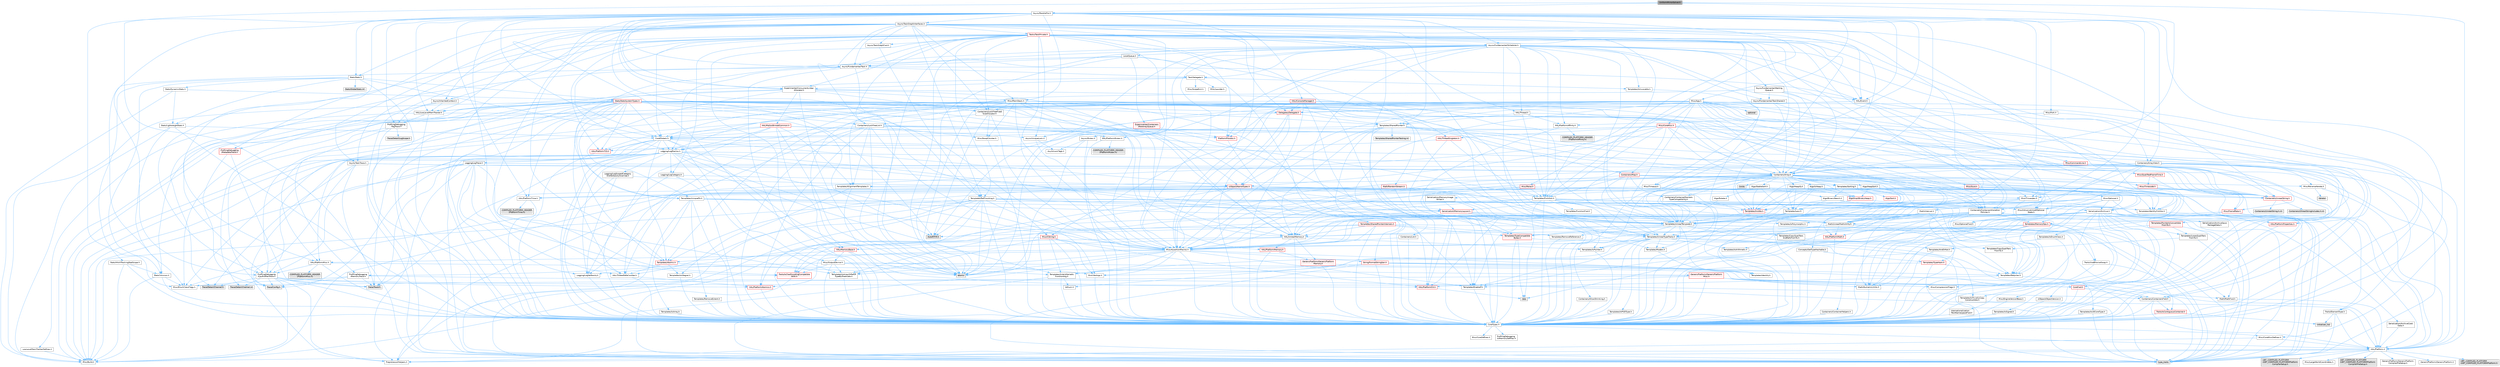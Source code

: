 digraph "UniformMirrorSolver.h"
{
 // INTERACTIVE_SVG=YES
 // LATEX_PDF_SIZE
  bgcolor="transparent";
  edge [fontname=Helvetica,fontsize=10,labelfontname=Helvetica,labelfontsize=10];
  node [fontname=Helvetica,fontsize=10,shape=box,height=0.2,width=0.4];
  Node1 [id="Node000001",label="UniformMirrorSolver.h",height=0.2,width=0.4,color="gray40", fillcolor="grey60", style="filled", fontcolor="black",tooltip=" "];
  Node1 -> Node2 [id="edge1_Node000001_Node000002",color="steelblue1",style="solid",tooltip=" "];
  Node2 [id="Node000002",label="Async/ParallelFor.h",height=0.2,width=0.4,color="grey40", fillcolor="white", style="filled",URL="$d2/da1/ParallelFor_8h.html",tooltip=" "];
  Node2 -> Node3 [id="edge2_Node000002_Node000003",color="steelblue1",style="solid",tooltip=" "];
  Node3 [id="Node000003",label="AutoRTFM.h",height=0.2,width=0.4,color="grey60", fillcolor="#E0E0E0", style="filled",tooltip=" "];
  Node2 -> Node4 [id="edge3_Node000002_Node000004",color="steelblue1",style="solid",tooltip=" "];
  Node4 [id="Node000004",label="Async/Fundamental/Scheduler.h",height=0.2,width=0.4,color="grey40", fillcolor="white", style="filled",URL="$d7/d7f/Scheduler_8h.html",tooltip=" "];
  Node4 -> Node5 [id="edge4_Node000004_Node000005",color="steelblue1",style="solid",tooltip=" "];
  Node5 [id="Node000005",label="Async/Fundamental/Task.h",height=0.2,width=0.4,color="grey40", fillcolor="white", style="filled",URL="$d6/d93/Async_2Fundamental_2Task_8h.html",tooltip=" "];
  Node5 -> Node6 [id="edge5_Node000005_Node000006",color="steelblue1",style="solid",tooltip=" "];
  Node6 [id="Node000006",label="Logging/LogMacros.h",height=0.2,width=0.4,color="grey40", fillcolor="white", style="filled",URL="$d0/d16/LogMacros_8h.html",tooltip=" "];
  Node6 -> Node7 [id="edge6_Node000006_Node000007",color="steelblue1",style="solid",tooltip=" "];
  Node7 [id="Node000007",label="Containers/UnrealString.h",height=0.2,width=0.4,color="red", fillcolor="#FFF0F0", style="filled",URL="$d5/dba/UnrealString_8h.html",tooltip=" "];
  Node7 -> Node8 [id="edge7_Node000007_Node000008",color="steelblue1",style="solid",tooltip=" "];
  Node8 [id="Node000008",label="Containers/UnrealStringIncludes.h.inl",height=0.2,width=0.4,color="grey60", fillcolor="#E0E0E0", style="filled",tooltip=" "];
  Node7 -> Node9 [id="edge8_Node000007_Node000009",color="steelblue1",style="solid",tooltip=" "];
  Node9 [id="Node000009",label="Containers/UnrealString.h.inl",height=0.2,width=0.4,color="grey60", fillcolor="#E0E0E0", style="filled",tooltip=" "];
  Node6 -> Node22 [id="edge9_Node000006_Node000022",color="steelblue1",style="solid",tooltip=" "];
  Node22 [id="Node000022",label="CoreTypes.h",height=0.2,width=0.4,color="grey40", fillcolor="white", style="filled",URL="$dc/dec/CoreTypes_8h.html",tooltip=" "];
  Node22 -> Node12 [id="edge10_Node000022_Node000012",color="steelblue1",style="solid",tooltip=" "];
  Node12 [id="Node000012",label="HAL/Platform.h",height=0.2,width=0.4,color="grey40", fillcolor="white", style="filled",URL="$d9/dd0/Platform_8h.html",tooltip=" "];
  Node12 -> Node13 [id="edge11_Node000012_Node000013",color="steelblue1",style="solid",tooltip=" "];
  Node13 [id="Node000013",label="Misc/Build.h",height=0.2,width=0.4,color="grey40", fillcolor="white", style="filled",URL="$d3/dbb/Build_8h.html",tooltip=" "];
  Node12 -> Node14 [id="edge12_Node000012_Node000014",color="steelblue1",style="solid",tooltip=" "];
  Node14 [id="Node000014",label="Misc/LargeWorldCoordinates.h",height=0.2,width=0.4,color="grey40", fillcolor="white", style="filled",URL="$d2/dcb/LargeWorldCoordinates_8h.html",tooltip=" "];
  Node12 -> Node15 [id="edge13_Node000012_Node000015",color="steelblue1",style="solid",tooltip=" "];
  Node15 [id="Node000015",label="type_traits",height=0.2,width=0.4,color="grey60", fillcolor="#E0E0E0", style="filled",tooltip=" "];
  Node12 -> Node16 [id="edge14_Node000012_Node000016",color="steelblue1",style="solid",tooltip=" "];
  Node16 [id="Node000016",label="PreprocessorHelpers.h",height=0.2,width=0.4,color="grey40", fillcolor="white", style="filled",URL="$db/ddb/PreprocessorHelpers_8h.html",tooltip=" "];
  Node12 -> Node17 [id="edge15_Node000012_Node000017",color="steelblue1",style="solid",tooltip=" "];
  Node17 [id="Node000017",label="UBT_COMPILED_PLATFORM\l/UBT_COMPILED_PLATFORMPlatform\lCompilerPreSetup.h",height=0.2,width=0.4,color="grey60", fillcolor="#E0E0E0", style="filled",tooltip=" "];
  Node12 -> Node18 [id="edge16_Node000012_Node000018",color="steelblue1",style="solid",tooltip=" "];
  Node18 [id="Node000018",label="GenericPlatform/GenericPlatform\lCompilerPreSetup.h",height=0.2,width=0.4,color="grey40", fillcolor="white", style="filled",URL="$d9/dc8/GenericPlatformCompilerPreSetup_8h.html",tooltip=" "];
  Node12 -> Node19 [id="edge17_Node000012_Node000019",color="steelblue1",style="solid",tooltip=" "];
  Node19 [id="Node000019",label="GenericPlatform/GenericPlatform.h",height=0.2,width=0.4,color="grey40", fillcolor="white", style="filled",URL="$d6/d84/GenericPlatform_8h.html",tooltip=" "];
  Node12 -> Node20 [id="edge18_Node000012_Node000020",color="steelblue1",style="solid",tooltip=" "];
  Node20 [id="Node000020",label="UBT_COMPILED_PLATFORM\l/UBT_COMPILED_PLATFORMPlatform.h",height=0.2,width=0.4,color="grey60", fillcolor="#E0E0E0", style="filled",tooltip=" "];
  Node12 -> Node21 [id="edge19_Node000012_Node000021",color="steelblue1",style="solid",tooltip=" "];
  Node21 [id="Node000021",label="UBT_COMPILED_PLATFORM\l/UBT_COMPILED_PLATFORMPlatform\lCompilerSetup.h",height=0.2,width=0.4,color="grey60", fillcolor="#E0E0E0", style="filled",tooltip=" "];
  Node22 -> Node23 [id="edge20_Node000022_Node000023",color="steelblue1",style="solid",tooltip=" "];
  Node23 [id="Node000023",label="ProfilingDebugging\l/UMemoryDefines.h",height=0.2,width=0.4,color="grey40", fillcolor="white", style="filled",URL="$d2/da2/UMemoryDefines_8h.html",tooltip=" "];
  Node22 -> Node24 [id="edge21_Node000022_Node000024",color="steelblue1",style="solid",tooltip=" "];
  Node24 [id="Node000024",label="Misc/CoreMiscDefines.h",height=0.2,width=0.4,color="grey40", fillcolor="white", style="filled",URL="$da/d38/CoreMiscDefines_8h.html",tooltip=" "];
  Node24 -> Node12 [id="edge22_Node000024_Node000012",color="steelblue1",style="solid",tooltip=" "];
  Node24 -> Node16 [id="edge23_Node000024_Node000016",color="steelblue1",style="solid",tooltip=" "];
  Node22 -> Node25 [id="edge24_Node000022_Node000025",color="steelblue1",style="solid",tooltip=" "];
  Node25 [id="Node000025",label="Misc/CoreDefines.h",height=0.2,width=0.4,color="grey40", fillcolor="white", style="filled",URL="$d3/dd2/CoreDefines_8h.html",tooltip=" "];
  Node6 -> Node16 [id="edge25_Node000006_Node000016",color="steelblue1",style="solid",tooltip=" "];
  Node6 -> Node29 [id="edge26_Node000006_Node000029",color="steelblue1",style="solid",tooltip=" "];
  Node29 [id="Node000029",label="Logging/LogCategory.h",height=0.2,width=0.4,color="grey40", fillcolor="white", style="filled",URL="$d9/d36/LogCategory_8h.html",tooltip=" "];
  Node29 -> Node22 [id="edge27_Node000029_Node000022",color="steelblue1",style="solid",tooltip=" "];
  Node29 -> Node30 [id="edge28_Node000029_Node000030",color="steelblue1",style="solid",tooltip=" "];
  Node30 [id="Node000030",label="Logging/LogVerbosity.h",height=0.2,width=0.4,color="grey40", fillcolor="white", style="filled",URL="$d2/d8f/LogVerbosity_8h.html",tooltip=" "];
  Node30 -> Node22 [id="edge29_Node000030_Node000022",color="steelblue1",style="solid",tooltip=" "];
  Node29 -> Node31 [id="edge30_Node000029_Node000031",color="steelblue1",style="solid",tooltip=" "];
  Node31 [id="Node000031",label="UObject/NameTypes.h",height=0.2,width=0.4,color="red", fillcolor="#FFF0F0", style="filled",URL="$d6/d35/NameTypes_8h.html",tooltip=" "];
  Node31 -> Node22 [id="edge31_Node000031_Node000022",color="steelblue1",style="solid",tooltip=" "];
  Node31 -> Node32 [id="edge32_Node000031_Node000032",color="steelblue1",style="solid",tooltip=" "];
  Node32 [id="Node000032",label="Misc/AssertionMacros.h",height=0.2,width=0.4,color="grey40", fillcolor="white", style="filled",URL="$d0/dfa/AssertionMacros_8h.html",tooltip=" "];
  Node32 -> Node22 [id="edge33_Node000032_Node000022",color="steelblue1",style="solid",tooltip=" "];
  Node32 -> Node12 [id="edge34_Node000032_Node000012",color="steelblue1",style="solid",tooltip=" "];
  Node32 -> Node33 [id="edge35_Node000032_Node000033",color="steelblue1",style="solid",tooltip=" "];
  Node33 [id="Node000033",label="HAL/PlatformMisc.h",height=0.2,width=0.4,color="grey40", fillcolor="white", style="filled",URL="$d0/df5/PlatformMisc_8h.html",tooltip=" "];
  Node33 -> Node22 [id="edge36_Node000033_Node000022",color="steelblue1",style="solid",tooltip=" "];
  Node33 -> Node34 [id="edge37_Node000033_Node000034",color="steelblue1",style="solid",tooltip=" "];
  Node34 [id="Node000034",label="GenericPlatform/GenericPlatform\lMisc.h",height=0.2,width=0.4,color="red", fillcolor="#FFF0F0", style="filled",URL="$db/d9a/GenericPlatformMisc_8h.html",tooltip=" "];
  Node34 -> Node37 [id="edge38_Node000034_Node000037",color="steelblue1",style="solid",tooltip=" "];
  Node37 [id="Node000037",label="CoreFwd.h",height=0.2,width=0.4,color="red", fillcolor="#FFF0F0", style="filled",URL="$d1/d1e/CoreFwd_8h.html",tooltip=" "];
  Node37 -> Node22 [id="edge39_Node000037_Node000022",color="steelblue1",style="solid",tooltip=" "];
  Node37 -> Node11 [id="edge40_Node000037_Node000011",color="steelblue1",style="solid",tooltip=" "];
  Node11 [id="Node000011",label="Containers/ContainersFwd.h",height=0.2,width=0.4,color="grey40", fillcolor="white", style="filled",URL="$d4/d0a/ContainersFwd_8h.html",tooltip=" "];
  Node11 -> Node12 [id="edge41_Node000011_Node000012",color="steelblue1",style="solid",tooltip=" "];
  Node11 -> Node22 [id="edge42_Node000011_Node000022",color="steelblue1",style="solid",tooltip=" "];
  Node11 -> Node26 [id="edge43_Node000011_Node000026",color="steelblue1",style="solid",tooltip=" "];
  Node26 [id="Node000026",label="Traits/IsContiguousContainer.h",height=0.2,width=0.4,color="red", fillcolor="#FFF0F0", style="filled",URL="$d5/d3c/IsContiguousContainer_8h.html",tooltip=" "];
  Node26 -> Node22 [id="edge44_Node000026_Node000022",color="steelblue1",style="solid",tooltip=" "];
  Node26 -> Node28 [id="edge45_Node000026_Node000028",color="steelblue1",style="solid",tooltip=" "];
  Node28 [id="Node000028",label="initializer_list",height=0.2,width=0.4,color="grey60", fillcolor="#E0E0E0", style="filled",tooltip=" "];
  Node37 -> Node38 [id="edge46_Node000037_Node000038",color="steelblue1",style="solid",tooltip=" "];
  Node38 [id="Node000038",label="Math/MathFwd.h",height=0.2,width=0.4,color="grey40", fillcolor="white", style="filled",URL="$d2/d10/MathFwd_8h.html",tooltip=" "];
  Node38 -> Node12 [id="edge47_Node000038_Node000012",color="steelblue1",style="solid",tooltip=" "];
  Node34 -> Node22 [id="edge48_Node000034_Node000022",color="steelblue1",style="solid",tooltip=" "];
  Node34 -> Node41 [id="edge49_Node000034_Node000041",color="steelblue1",style="solid",tooltip=" "];
  Node41 [id="Node000041",label="HAL/PlatformCrt.h",height=0.2,width=0.4,color="red", fillcolor="#FFF0F0", style="filled",URL="$d8/d75/PlatformCrt_8h.html",tooltip=" "];
  Node41 -> Node42 [id="edge50_Node000041_Node000042",color="steelblue1",style="solid",tooltip=" "];
  Node42 [id="Node000042",label="new",height=0.2,width=0.4,color="grey60", fillcolor="#E0E0E0", style="filled",tooltip=" "];
  Node34 -> Node51 [id="edge51_Node000034_Node000051",color="steelblue1",style="solid",tooltip=" "];
  Node51 [id="Node000051",label="Math/NumericLimits.h",height=0.2,width=0.4,color="grey40", fillcolor="white", style="filled",URL="$df/d1b/NumericLimits_8h.html",tooltip=" "];
  Node51 -> Node22 [id="edge52_Node000051_Node000022",color="steelblue1",style="solid",tooltip=" "];
  Node34 -> Node52 [id="edge53_Node000034_Node000052",color="steelblue1",style="solid",tooltip=" "];
  Node52 [id="Node000052",label="Misc/CompressionFlags.h",height=0.2,width=0.4,color="grey40", fillcolor="white", style="filled",URL="$d9/d76/CompressionFlags_8h.html",tooltip=" "];
  Node34 -> Node53 [id="edge54_Node000034_Node000053",color="steelblue1",style="solid",tooltip=" "];
  Node53 [id="Node000053",label="Misc/EnumClassFlags.h",height=0.2,width=0.4,color="grey40", fillcolor="white", style="filled",URL="$d8/de7/EnumClassFlags_8h.html",tooltip=" "];
  Node33 -> Node56 [id="edge55_Node000033_Node000056",color="steelblue1",style="solid",tooltip=" "];
  Node56 [id="Node000056",label="COMPILED_PLATFORM_HEADER\l(PlatformMisc.h)",height=0.2,width=0.4,color="grey60", fillcolor="#E0E0E0", style="filled",tooltip=" "];
  Node33 -> Node57 [id="edge56_Node000033_Node000057",color="steelblue1",style="solid",tooltip=" "];
  Node57 [id="Node000057",label="ProfilingDebugging\l/CpuProfilerTrace.h",height=0.2,width=0.4,color="grey40", fillcolor="white", style="filled",URL="$da/dcb/CpuProfilerTrace_8h.html",tooltip=" "];
  Node57 -> Node22 [id="edge57_Node000057_Node000022",color="steelblue1",style="solid",tooltip=" "];
  Node57 -> Node11 [id="edge58_Node000057_Node000011",color="steelblue1",style="solid",tooltip=" "];
  Node57 -> Node58 [id="edge59_Node000057_Node000058",color="steelblue1",style="solid",tooltip=" "];
  Node58 [id="Node000058",label="HAL/PlatformAtomics.h",height=0.2,width=0.4,color="red", fillcolor="#FFF0F0", style="filled",URL="$d3/d36/PlatformAtomics_8h.html",tooltip=" "];
  Node58 -> Node22 [id="edge60_Node000058_Node000022",color="steelblue1",style="solid",tooltip=" "];
  Node57 -> Node16 [id="edge61_Node000057_Node000016",color="steelblue1",style="solid",tooltip=" "];
  Node57 -> Node13 [id="edge62_Node000057_Node000013",color="steelblue1",style="solid",tooltip=" "];
  Node57 -> Node61 [id="edge63_Node000057_Node000061",color="steelblue1",style="solid",tooltip=" "];
  Node61 [id="Node000061",label="Trace/Config.h",height=0.2,width=0.4,color="grey60", fillcolor="#E0E0E0", style="filled",tooltip=" "];
  Node57 -> Node62 [id="edge64_Node000057_Node000062",color="steelblue1",style="solid",tooltip=" "];
  Node62 [id="Node000062",label="Trace/Detail/Channel.h",height=0.2,width=0.4,color="grey60", fillcolor="#E0E0E0", style="filled",tooltip=" "];
  Node57 -> Node63 [id="edge65_Node000057_Node000063",color="steelblue1",style="solid",tooltip=" "];
  Node63 [id="Node000063",label="Trace/Detail/Channel.inl",height=0.2,width=0.4,color="grey60", fillcolor="#E0E0E0", style="filled",tooltip=" "];
  Node57 -> Node64 [id="edge66_Node000057_Node000064",color="steelblue1",style="solid",tooltip=" "];
  Node64 [id="Node000064",label="Trace/Trace.h",height=0.2,width=0.4,color="grey60", fillcolor="#E0E0E0", style="filled",tooltip=" "];
  Node32 -> Node16 [id="edge67_Node000032_Node000016",color="steelblue1",style="solid",tooltip=" "];
  Node32 -> Node65 [id="edge68_Node000032_Node000065",color="steelblue1",style="solid",tooltip=" "];
  Node65 [id="Node000065",label="Templates/EnableIf.h",height=0.2,width=0.4,color="grey40", fillcolor="white", style="filled",URL="$d7/d60/EnableIf_8h.html",tooltip=" "];
  Node65 -> Node22 [id="edge69_Node000065_Node000022",color="steelblue1",style="solid",tooltip=" "];
  Node32 -> Node66 [id="edge70_Node000032_Node000066",color="steelblue1",style="solid",tooltip=" "];
  Node66 [id="Node000066",label="Templates/IsArrayOrRefOf\lTypeByPredicate.h",height=0.2,width=0.4,color="grey40", fillcolor="white", style="filled",URL="$d6/da1/IsArrayOrRefOfTypeByPredicate_8h.html",tooltip=" "];
  Node66 -> Node22 [id="edge71_Node000066_Node000022",color="steelblue1",style="solid",tooltip=" "];
  Node32 -> Node67 [id="edge72_Node000032_Node000067",color="steelblue1",style="solid",tooltip=" "];
  Node67 [id="Node000067",label="Templates/IsValidVariadic\lFunctionArg.h",height=0.2,width=0.4,color="grey40", fillcolor="white", style="filled",URL="$d0/dc8/IsValidVariadicFunctionArg_8h.html",tooltip=" "];
  Node67 -> Node22 [id="edge73_Node000067_Node000022",color="steelblue1",style="solid",tooltip=" "];
  Node67 -> Node68 [id="edge74_Node000067_Node000068",color="steelblue1",style="solid",tooltip=" "];
  Node68 [id="Node000068",label="IsEnum.h",height=0.2,width=0.4,color="grey40", fillcolor="white", style="filled",URL="$d4/de5/IsEnum_8h.html",tooltip=" "];
  Node67 -> Node15 [id="edge75_Node000067_Node000015",color="steelblue1",style="solid",tooltip=" "];
  Node32 -> Node69 [id="edge76_Node000032_Node000069",color="steelblue1",style="solid",tooltip=" "];
  Node69 [id="Node000069",label="Traits/IsCharEncodingCompatible\lWith.h",height=0.2,width=0.4,color="red", fillcolor="#FFF0F0", style="filled",URL="$df/dd1/IsCharEncodingCompatibleWith_8h.html",tooltip=" "];
  Node69 -> Node15 [id="edge77_Node000069_Node000015",color="steelblue1",style="solid",tooltip=" "];
  Node32 -> Node71 [id="edge78_Node000032_Node000071",color="steelblue1",style="solid",tooltip=" "];
  Node71 [id="Node000071",label="Misc/VarArgs.h",height=0.2,width=0.4,color="grey40", fillcolor="white", style="filled",URL="$d5/d6f/VarArgs_8h.html",tooltip=" "];
  Node71 -> Node22 [id="edge79_Node000071_Node000022",color="steelblue1",style="solid",tooltip=" "];
  Node32 -> Node72 [id="edge80_Node000032_Node000072",color="steelblue1",style="solid",tooltip=" "];
  Node72 [id="Node000072",label="String/FormatStringSan.h",height=0.2,width=0.4,color="red", fillcolor="#FFF0F0", style="filled",URL="$d3/d8b/FormatStringSan_8h.html",tooltip=" "];
  Node72 -> Node15 [id="edge81_Node000072_Node000015",color="steelblue1",style="solid",tooltip=" "];
  Node72 -> Node22 [id="edge82_Node000072_Node000022",color="steelblue1",style="solid",tooltip=" "];
  Node72 -> Node73 [id="edge83_Node000072_Node000073",color="steelblue1",style="solid",tooltip=" "];
  Node73 [id="Node000073",label="Templates/Requires.h",height=0.2,width=0.4,color="grey40", fillcolor="white", style="filled",URL="$dc/d96/Requires_8h.html",tooltip=" "];
  Node73 -> Node65 [id="edge84_Node000073_Node000065",color="steelblue1",style="solid",tooltip=" "];
  Node73 -> Node15 [id="edge85_Node000073_Node000015",color="steelblue1",style="solid",tooltip=" "];
  Node72 -> Node74 [id="edge86_Node000072_Node000074",color="steelblue1",style="solid",tooltip=" "];
  Node74 [id="Node000074",label="Templates/Identity.h",height=0.2,width=0.4,color="grey40", fillcolor="white", style="filled",URL="$d0/dd5/Identity_8h.html",tooltip=" "];
  Node72 -> Node67 [id="edge87_Node000072_Node000067",color="steelblue1",style="solid",tooltip=" "];
  Node72 -> Node11 [id="edge88_Node000072_Node000011",color="steelblue1",style="solid",tooltip=" "];
  Node32 -> Node78 [id="edge89_Node000032_Node000078",color="steelblue1",style="solid",tooltip=" "];
  Node78 [id="Node000078",label="atomic",height=0.2,width=0.4,color="grey60", fillcolor="#E0E0E0", style="filled",tooltip=" "];
  Node31 -> Node79 [id="edge90_Node000031_Node000079",color="steelblue1",style="solid",tooltip=" "];
  Node79 [id="Node000079",label="HAL/UnrealMemory.h",height=0.2,width=0.4,color="grey40", fillcolor="white", style="filled",URL="$d9/d96/UnrealMemory_8h.html",tooltip=" "];
  Node79 -> Node22 [id="edge91_Node000079_Node000022",color="steelblue1",style="solid",tooltip=" "];
  Node79 -> Node80 [id="edge92_Node000079_Node000080",color="steelblue1",style="solid",tooltip=" "];
  Node80 [id="Node000080",label="GenericPlatform/GenericPlatform\lMemory.h",height=0.2,width=0.4,color="red", fillcolor="#FFF0F0", style="filled",URL="$dd/d22/GenericPlatformMemory_8h.html",tooltip=" "];
  Node80 -> Node37 [id="edge93_Node000080_Node000037",color="steelblue1",style="solid",tooltip=" "];
  Node80 -> Node22 [id="edge94_Node000080_Node000022",color="steelblue1",style="solid",tooltip=" "];
  Node79 -> Node83 [id="edge95_Node000079_Node000083",color="steelblue1",style="solid",tooltip=" "];
  Node83 [id="Node000083",label="HAL/MemoryBase.h",height=0.2,width=0.4,color="red", fillcolor="#FFF0F0", style="filled",URL="$d6/d9f/MemoryBase_8h.html",tooltip=" "];
  Node83 -> Node22 [id="edge96_Node000083_Node000022",color="steelblue1",style="solid",tooltip=" "];
  Node83 -> Node58 [id="edge97_Node000083_Node000058",color="steelblue1",style="solid",tooltip=" "];
  Node83 -> Node41 [id="edge98_Node000083_Node000041",color="steelblue1",style="solid",tooltip=" "];
  Node83 -> Node85 [id="edge99_Node000083_Node000085",color="steelblue1",style="solid",tooltip=" "];
  Node85 [id="Node000085",label="Misc/OutputDevice.h",height=0.2,width=0.4,color="grey40", fillcolor="white", style="filled",URL="$d7/d32/OutputDevice_8h.html",tooltip=" "];
  Node85 -> Node37 [id="edge100_Node000085_Node000037",color="steelblue1",style="solid",tooltip=" "];
  Node85 -> Node22 [id="edge101_Node000085_Node000022",color="steelblue1",style="solid",tooltip=" "];
  Node85 -> Node30 [id="edge102_Node000085_Node000030",color="steelblue1",style="solid",tooltip=" "];
  Node85 -> Node71 [id="edge103_Node000085_Node000071",color="steelblue1",style="solid",tooltip=" "];
  Node85 -> Node66 [id="edge104_Node000085_Node000066",color="steelblue1",style="solid",tooltip=" "];
  Node85 -> Node67 [id="edge105_Node000085_Node000067",color="steelblue1",style="solid",tooltip=" "];
  Node85 -> Node69 [id="edge106_Node000085_Node000069",color="steelblue1",style="solid",tooltip=" "];
  Node83 -> Node86 [id="edge107_Node000083_Node000086",color="steelblue1",style="solid",tooltip=" "];
  Node86 [id="Node000086",label="Templates/Atomic.h",height=0.2,width=0.4,color="red", fillcolor="#FFF0F0", style="filled",URL="$d3/d91/Atomic_8h.html",tooltip=" "];
  Node86 -> Node87 [id="edge108_Node000086_Node000087",color="steelblue1",style="solid",tooltip=" "];
  Node87 [id="Node000087",label="HAL/ThreadSafeCounter.h",height=0.2,width=0.4,color="grey40", fillcolor="white", style="filled",URL="$dc/dc9/ThreadSafeCounter_8h.html",tooltip=" "];
  Node87 -> Node22 [id="edge109_Node000087_Node000022",color="steelblue1",style="solid",tooltip=" "];
  Node87 -> Node58 [id="edge110_Node000087_Node000058",color="steelblue1",style="solid",tooltip=" "];
  Node86 -> Node89 [id="edge111_Node000086_Node000089",color="steelblue1",style="solid",tooltip=" "];
  Node89 [id="Node000089",label="Templates/IsIntegral.h",height=0.2,width=0.4,color="grey40", fillcolor="white", style="filled",URL="$da/d64/IsIntegral_8h.html",tooltip=" "];
  Node89 -> Node22 [id="edge112_Node000089_Node000022",color="steelblue1",style="solid",tooltip=" "];
  Node86 -> Node78 [id="edge113_Node000086_Node000078",color="steelblue1",style="solid",tooltip=" "];
  Node79 -> Node95 [id="edge114_Node000079_Node000095",color="steelblue1",style="solid",tooltip=" "];
  Node95 [id="Node000095",label="HAL/PlatformMemory.h",height=0.2,width=0.4,color="red", fillcolor="#FFF0F0", style="filled",URL="$de/d68/PlatformMemory_8h.html",tooltip=" "];
  Node95 -> Node22 [id="edge115_Node000095_Node000022",color="steelblue1",style="solid",tooltip=" "];
  Node95 -> Node80 [id="edge116_Node000095_Node000080",color="steelblue1",style="solid",tooltip=" "];
  Node79 -> Node97 [id="edge117_Node000079_Node000097",color="steelblue1",style="solid",tooltip=" "];
  Node97 [id="Node000097",label="ProfilingDebugging\l/MemoryTrace.h",height=0.2,width=0.4,color="grey40", fillcolor="white", style="filled",URL="$da/dd7/MemoryTrace_8h.html",tooltip=" "];
  Node97 -> Node12 [id="edge118_Node000097_Node000012",color="steelblue1",style="solid",tooltip=" "];
  Node97 -> Node53 [id="edge119_Node000097_Node000053",color="steelblue1",style="solid",tooltip=" "];
  Node97 -> Node61 [id="edge120_Node000097_Node000061",color="steelblue1",style="solid",tooltip=" "];
  Node97 -> Node64 [id="edge121_Node000097_Node000064",color="steelblue1",style="solid",tooltip=" "];
  Node79 -> Node98 [id="edge122_Node000079_Node000098",color="steelblue1",style="solid",tooltip=" "];
  Node98 [id="Node000098",label="Templates/IsPointer.h",height=0.2,width=0.4,color="grey40", fillcolor="white", style="filled",URL="$d7/d05/IsPointer_8h.html",tooltip=" "];
  Node98 -> Node22 [id="edge123_Node000098_Node000022",color="steelblue1",style="solid",tooltip=" "];
  Node31 -> Node99 [id="edge124_Node000031_Node000099",color="steelblue1",style="solid",tooltip=" "];
  Node99 [id="Node000099",label="Templates/UnrealTypeTraits.h",height=0.2,width=0.4,color="grey40", fillcolor="white", style="filled",URL="$d2/d2d/UnrealTypeTraits_8h.html",tooltip=" "];
  Node99 -> Node22 [id="edge125_Node000099_Node000022",color="steelblue1",style="solid",tooltip=" "];
  Node99 -> Node98 [id="edge126_Node000099_Node000098",color="steelblue1",style="solid",tooltip=" "];
  Node99 -> Node32 [id="edge127_Node000099_Node000032",color="steelblue1",style="solid",tooltip=" "];
  Node99 -> Node91 [id="edge128_Node000099_Node000091",color="steelblue1",style="solid",tooltip=" "];
  Node91 [id="Node000091",label="Templates/AndOrNot.h",height=0.2,width=0.4,color="grey40", fillcolor="white", style="filled",URL="$db/d0a/AndOrNot_8h.html",tooltip=" "];
  Node91 -> Node22 [id="edge129_Node000091_Node000022",color="steelblue1",style="solid",tooltip=" "];
  Node99 -> Node65 [id="edge130_Node000099_Node000065",color="steelblue1",style="solid",tooltip=" "];
  Node99 -> Node100 [id="edge131_Node000099_Node000100",color="steelblue1",style="solid",tooltip=" "];
  Node100 [id="Node000100",label="Templates/IsArithmetic.h",height=0.2,width=0.4,color="grey40", fillcolor="white", style="filled",URL="$d2/d5d/IsArithmetic_8h.html",tooltip=" "];
  Node100 -> Node22 [id="edge132_Node000100_Node000022",color="steelblue1",style="solid",tooltip=" "];
  Node99 -> Node68 [id="edge133_Node000099_Node000068",color="steelblue1",style="solid",tooltip=" "];
  Node99 -> Node101 [id="edge134_Node000099_Node000101",color="steelblue1",style="solid",tooltip=" "];
  Node101 [id="Node000101",label="Templates/Models.h",height=0.2,width=0.4,color="grey40", fillcolor="white", style="filled",URL="$d3/d0c/Models_8h.html",tooltip=" "];
  Node101 -> Node74 [id="edge135_Node000101_Node000074",color="steelblue1",style="solid",tooltip=" "];
  Node99 -> Node102 [id="edge136_Node000099_Node000102",color="steelblue1",style="solid",tooltip=" "];
  Node102 [id="Node000102",label="Templates/IsPODType.h",height=0.2,width=0.4,color="grey40", fillcolor="white", style="filled",URL="$d7/db1/IsPODType_8h.html",tooltip=" "];
  Node102 -> Node22 [id="edge137_Node000102_Node000022",color="steelblue1",style="solid",tooltip=" "];
  Node99 -> Node103 [id="edge138_Node000099_Node000103",color="steelblue1",style="solid",tooltip=" "];
  Node103 [id="Node000103",label="Templates/IsUECoreType.h",height=0.2,width=0.4,color="grey40", fillcolor="white", style="filled",URL="$d1/db8/IsUECoreType_8h.html",tooltip=" "];
  Node103 -> Node22 [id="edge139_Node000103_Node000022",color="steelblue1",style="solid",tooltip=" "];
  Node103 -> Node15 [id="edge140_Node000103_Node000015",color="steelblue1",style="solid",tooltip=" "];
  Node99 -> Node92 [id="edge141_Node000099_Node000092",color="steelblue1",style="solid",tooltip=" "];
  Node92 [id="Node000092",label="Templates/IsTriviallyCopy\lConstructible.h",height=0.2,width=0.4,color="grey40", fillcolor="white", style="filled",URL="$d3/d78/IsTriviallyCopyConstructible_8h.html",tooltip=" "];
  Node92 -> Node22 [id="edge142_Node000092_Node000022",color="steelblue1",style="solid",tooltip=" "];
  Node92 -> Node15 [id="edge143_Node000092_Node000015",color="steelblue1",style="solid",tooltip=" "];
  Node31 -> Node104 [id="edge144_Node000031_Node000104",color="steelblue1",style="solid",tooltip=" "];
  Node104 [id="Node000104",label="Templates/UnrealTemplate.h",height=0.2,width=0.4,color="grey40", fillcolor="white", style="filled",URL="$d4/d24/UnrealTemplate_8h.html",tooltip=" "];
  Node104 -> Node22 [id="edge145_Node000104_Node000022",color="steelblue1",style="solid",tooltip=" "];
  Node104 -> Node98 [id="edge146_Node000104_Node000098",color="steelblue1",style="solid",tooltip=" "];
  Node104 -> Node79 [id="edge147_Node000104_Node000079",color="steelblue1",style="solid",tooltip=" "];
  Node104 -> Node105 [id="edge148_Node000104_Node000105",color="steelblue1",style="solid",tooltip=" "];
  Node105 [id="Node000105",label="Templates/CopyQualifiers\lAndRefsFromTo.h",height=0.2,width=0.4,color="grey40", fillcolor="white", style="filled",URL="$d3/db3/CopyQualifiersAndRefsFromTo_8h.html",tooltip=" "];
  Node105 -> Node106 [id="edge149_Node000105_Node000106",color="steelblue1",style="solid",tooltip=" "];
  Node106 [id="Node000106",label="Templates/CopyQualifiers\lFromTo.h",height=0.2,width=0.4,color="grey40", fillcolor="white", style="filled",URL="$d5/db4/CopyQualifiersFromTo_8h.html",tooltip=" "];
  Node104 -> Node99 [id="edge150_Node000104_Node000099",color="steelblue1",style="solid",tooltip=" "];
  Node104 -> Node107 [id="edge151_Node000104_Node000107",color="steelblue1",style="solid",tooltip=" "];
  Node107 [id="Node000107",label="Templates/RemoveReference.h",height=0.2,width=0.4,color="grey40", fillcolor="white", style="filled",URL="$da/dbe/RemoveReference_8h.html",tooltip=" "];
  Node107 -> Node22 [id="edge152_Node000107_Node000022",color="steelblue1",style="solid",tooltip=" "];
  Node104 -> Node73 [id="edge153_Node000104_Node000073",color="steelblue1",style="solid",tooltip=" "];
  Node104 -> Node108 [id="edge154_Node000104_Node000108",color="steelblue1",style="solid",tooltip=" "];
  Node108 [id="Node000108",label="Templates/TypeCompatible\lBytes.h",height=0.2,width=0.4,color="red", fillcolor="#FFF0F0", style="filled",URL="$df/d0a/TypeCompatibleBytes_8h.html",tooltip=" "];
  Node108 -> Node22 [id="edge155_Node000108_Node000022",color="steelblue1",style="solid",tooltip=" "];
  Node108 -> Node42 [id="edge156_Node000108_Node000042",color="steelblue1",style="solid",tooltip=" "];
  Node108 -> Node15 [id="edge157_Node000108_Node000015",color="steelblue1",style="solid",tooltip=" "];
  Node104 -> Node74 [id="edge158_Node000104_Node000074",color="steelblue1",style="solid",tooltip=" "];
  Node104 -> Node26 [id="edge159_Node000104_Node000026",color="steelblue1",style="solid",tooltip=" "];
  Node104 -> Node109 [id="edge160_Node000104_Node000109",color="steelblue1",style="solid",tooltip=" "];
  Node109 [id="Node000109",label="Traits/UseBitwiseSwap.h",height=0.2,width=0.4,color="grey40", fillcolor="white", style="filled",URL="$db/df3/UseBitwiseSwap_8h.html",tooltip=" "];
  Node109 -> Node22 [id="edge161_Node000109_Node000022",color="steelblue1",style="solid",tooltip=" "];
  Node109 -> Node15 [id="edge162_Node000109_Node000015",color="steelblue1",style="solid",tooltip=" "];
  Node104 -> Node15 [id="edge163_Node000104_Node000015",color="steelblue1",style="solid",tooltip=" "];
  Node31 -> Node7 [id="edge164_Node000031_Node000007",color="steelblue1",style="solid",tooltip=" "];
  Node31 -> Node86 [id="edge165_Node000031_Node000086",color="steelblue1",style="solid",tooltip=" "];
  Node31 -> Node144 [id="edge166_Node000031_Node000144",color="steelblue1",style="solid",tooltip=" "];
  Node144 [id="Node000144",label="Serialization/MemoryLayout.h",height=0.2,width=0.4,color="red", fillcolor="#FFF0F0", style="filled",URL="$d7/d66/MemoryLayout_8h.html",tooltip=" "];
  Node144 -> Node79 [id="edge167_Node000144_Node000079",color="steelblue1",style="solid",tooltip=" "];
  Node144 -> Node65 [id="edge168_Node000144_Node000065",color="steelblue1",style="solid",tooltip=" "];
  Node144 -> Node124 [id="edge169_Node000144_Node000124",color="steelblue1",style="solid",tooltip=" "];
  Node124 [id="Node000124",label="Templates/IsPolymorphic.h",height=0.2,width=0.4,color="grey40", fillcolor="white", style="filled",URL="$dc/d20/IsPolymorphic_8h.html",tooltip=" "];
  Node144 -> Node101 [id="edge170_Node000144_Node000101",color="steelblue1",style="solid",tooltip=" "];
  Node144 -> Node104 [id="edge171_Node000144_Node000104",color="steelblue1",style="solid",tooltip=" "];
  Node31 -> Node127 [id="edge172_Node000031_Node000127",color="steelblue1",style="solid",tooltip=" "];
  Node127 [id="Node000127",label="Misc/IntrusiveUnsetOptional\lState.h",height=0.2,width=0.4,color="grey40", fillcolor="white", style="filled",URL="$d2/d0a/IntrusiveUnsetOptionalState_8h.html",tooltip=" "];
  Node127 -> Node128 [id="edge173_Node000127_Node000128",color="steelblue1",style="solid",tooltip=" "];
  Node128 [id="Node000128",label="Misc/OptionalFwd.h",height=0.2,width=0.4,color="grey40", fillcolor="white", style="filled",URL="$dc/d50/OptionalFwd_8h.html",tooltip=" "];
  Node31 -> Node64 [id="edge174_Node000031_Node000064",color="steelblue1",style="solid",tooltip=" "];
  Node6 -> Node186 [id="edge175_Node000006_Node000186",color="steelblue1",style="solid",tooltip=" "];
  Node186 [id="Node000186",label="Logging/LogScopedCategory\lAndVerbosityOverride.h",height=0.2,width=0.4,color="grey40", fillcolor="white", style="filled",URL="$de/dba/LogScopedCategoryAndVerbosityOverride_8h.html",tooltip=" "];
  Node186 -> Node22 [id="edge176_Node000186_Node000022",color="steelblue1",style="solid",tooltip=" "];
  Node186 -> Node30 [id="edge177_Node000186_Node000030",color="steelblue1",style="solid",tooltip=" "];
  Node186 -> Node31 [id="edge178_Node000186_Node000031",color="steelblue1",style="solid",tooltip=" "];
  Node6 -> Node187 [id="edge179_Node000006_Node000187",color="steelblue1",style="solid",tooltip=" "];
  Node187 [id="Node000187",label="Logging/LogTrace.h",height=0.2,width=0.4,color="grey40", fillcolor="white", style="filled",URL="$d5/d91/LogTrace_8h.html",tooltip=" "];
  Node187 -> Node22 [id="edge180_Node000187_Node000022",color="steelblue1",style="solid",tooltip=" "];
  Node187 -> Node126 [id="edge181_Node000187_Node000126",color="steelblue1",style="solid",tooltip=" "];
  Node126 [id="Node000126",label="Containers/Array.h",height=0.2,width=0.4,color="grey40", fillcolor="white", style="filled",URL="$df/dd0/Array_8h.html",tooltip=" "];
  Node126 -> Node22 [id="edge182_Node000126_Node000022",color="steelblue1",style="solid",tooltip=" "];
  Node126 -> Node32 [id="edge183_Node000126_Node000032",color="steelblue1",style="solid",tooltip=" "];
  Node126 -> Node127 [id="edge184_Node000126_Node000127",color="steelblue1",style="solid",tooltip=" "];
  Node126 -> Node129 [id="edge185_Node000126_Node000129",color="steelblue1",style="solid",tooltip=" "];
  Node129 [id="Node000129",label="Misc/ReverseIterate.h",height=0.2,width=0.4,color="grey40", fillcolor="white", style="filled",URL="$db/de3/ReverseIterate_8h.html",tooltip=" "];
  Node129 -> Node12 [id="edge186_Node000129_Node000012",color="steelblue1",style="solid",tooltip=" "];
  Node129 -> Node130 [id="edge187_Node000129_Node000130",color="steelblue1",style="solid",tooltip=" "];
  Node130 [id="Node000130",label="iterator",height=0.2,width=0.4,color="grey60", fillcolor="#E0E0E0", style="filled",tooltip=" "];
  Node126 -> Node79 [id="edge188_Node000126_Node000079",color="steelblue1",style="solid",tooltip=" "];
  Node126 -> Node99 [id="edge189_Node000126_Node000099",color="steelblue1",style="solid",tooltip=" "];
  Node126 -> Node104 [id="edge190_Node000126_Node000104",color="steelblue1",style="solid",tooltip=" "];
  Node126 -> Node131 [id="edge191_Node000126_Node000131",color="steelblue1",style="solid",tooltip=" "];
  Node131 [id="Node000131",label="Containers/AllowShrinking.h",height=0.2,width=0.4,color="grey40", fillcolor="white", style="filled",URL="$d7/d1a/AllowShrinking_8h.html",tooltip=" "];
  Node131 -> Node22 [id="edge192_Node000131_Node000022",color="steelblue1",style="solid",tooltip=" "];
  Node126 -> Node114 [id="edge193_Node000126_Node000114",color="steelblue1",style="solid",tooltip=" "];
  Node114 [id="Node000114",label="Containers/ContainerAllocation\lPolicies.h",height=0.2,width=0.4,color="grey40", fillcolor="white", style="filled",URL="$d7/dff/ContainerAllocationPolicies_8h.html",tooltip=" "];
  Node114 -> Node22 [id="edge194_Node000114_Node000022",color="steelblue1",style="solid",tooltip=" "];
  Node114 -> Node115 [id="edge195_Node000114_Node000115",color="steelblue1",style="solid",tooltip=" "];
  Node115 [id="Node000115",label="Containers/ContainerHelpers.h",height=0.2,width=0.4,color="grey40", fillcolor="white", style="filled",URL="$d7/d33/ContainerHelpers_8h.html",tooltip=" "];
  Node115 -> Node22 [id="edge196_Node000115_Node000022",color="steelblue1",style="solid",tooltip=" "];
  Node114 -> Node114 [id="edge197_Node000114_Node000114",color="steelblue1",style="solid",tooltip=" "];
  Node114 -> Node116 [id="edge198_Node000114_Node000116",color="steelblue1",style="solid",tooltip=" "];
  Node116 [id="Node000116",label="HAL/PlatformMath.h",height=0.2,width=0.4,color="red", fillcolor="#FFF0F0", style="filled",URL="$dc/d53/PlatformMath_8h.html",tooltip=" "];
  Node116 -> Node22 [id="edge199_Node000116_Node000022",color="steelblue1",style="solid",tooltip=" "];
  Node114 -> Node79 [id="edge200_Node000114_Node000079",color="steelblue1",style="solid",tooltip=" "];
  Node114 -> Node51 [id="edge201_Node000114_Node000051",color="steelblue1",style="solid",tooltip=" "];
  Node114 -> Node32 [id="edge202_Node000114_Node000032",color="steelblue1",style="solid",tooltip=" "];
  Node114 -> Node124 [id="edge203_Node000114_Node000124",color="steelblue1",style="solid",tooltip=" "];
  Node114 -> Node125 [id="edge204_Node000114_Node000125",color="steelblue1",style="solid",tooltip=" "];
  Node125 [id="Node000125",label="Templates/MemoryOps.h",height=0.2,width=0.4,color="red", fillcolor="#FFF0F0", style="filled",URL="$db/dea/MemoryOps_8h.html",tooltip=" "];
  Node125 -> Node22 [id="edge205_Node000125_Node000022",color="steelblue1",style="solid",tooltip=" "];
  Node125 -> Node79 [id="edge206_Node000125_Node000079",color="steelblue1",style="solid",tooltip=" "];
  Node125 -> Node92 [id="edge207_Node000125_Node000092",color="steelblue1",style="solid",tooltip=" "];
  Node125 -> Node73 [id="edge208_Node000125_Node000073",color="steelblue1",style="solid",tooltip=" "];
  Node125 -> Node99 [id="edge209_Node000125_Node000099",color="steelblue1",style="solid",tooltip=" "];
  Node125 -> Node109 [id="edge210_Node000125_Node000109",color="steelblue1",style="solid",tooltip=" "];
  Node125 -> Node42 [id="edge211_Node000125_Node000042",color="steelblue1",style="solid",tooltip=" "];
  Node125 -> Node15 [id="edge212_Node000125_Node000015",color="steelblue1",style="solid",tooltip=" "];
  Node114 -> Node108 [id="edge213_Node000114_Node000108",color="steelblue1",style="solid",tooltip=" "];
  Node114 -> Node15 [id="edge214_Node000114_Node000015",color="steelblue1",style="solid",tooltip=" "];
  Node126 -> Node132 [id="edge215_Node000126_Node000132",color="steelblue1",style="solid",tooltip=" "];
  Node132 [id="Node000132",label="Containers/ContainerElement\lTypeCompatibility.h",height=0.2,width=0.4,color="grey40", fillcolor="white", style="filled",URL="$df/ddf/ContainerElementTypeCompatibility_8h.html",tooltip=" "];
  Node132 -> Node22 [id="edge216_Node000132_Node000022",color="steelblue1",style="solid",tooltip=" "];
  Node132 -> Node99 [id="edge217_Node000132_Node000099",color="steelblue1",style="solid",tooltip=" "];
  Node126 -> Node133 [id="edge218_Node000126_Node000133",color="steelblue1",style="solid",tooltip=" "];
  Node133 [id="Node000133",label="Serialization/Archive.h",height=0.2,width=0.4,color="grey40", fillcolor="white", style="filled",URL="$d7/d3b/Archive_8h.html",tooltip=" "];
  Node133 -> Node37 [id="edge219_Node000133_Node000037",color="steelblue1",style="solid",tooltip=" "];
  Node133 -> Node22 [id="edge220_Node000133_Node000022",color="steelblue1",style="solid",tooltip=" "];
  Node133 -> Node134 [id="edge221_Node000133_Node000134",color="steelblue1",style="solid",tooltip=" "];
  Node134 [id="Node000134",label="HAL/PlatformProperties.h",height=0.2,width=0.4,color="red", fillcolor="#FFF0F0", style="filled",URL="$d9/db0/PlatformProperties_8h.html",tooltip=" "];
  Node134 -> Node22 [id="edge222_Node000134_Node000022",color="steelblue1",style="solid",tooltip=" "];
  Node133 -> Node137 [id="edge223_Node000133_Node000137",color="steelblue1",style="solid",tooltip=" "];
  Node137 [id="Node000137",label="Internationalization\l/TextNamespaceFwd.h",height=0.2,width=0.4,color="grey40", fillcolor="white", style="filled",URL="$d8/d97/TextNamespaceFwd_8h.html",tooltip=" "];
  Node137 -> Node22 [id="edge224_Node000137_Node000022",color="steelblue1",style="solid",tooltip=" "];
  Node133 -> Node38 [id="edge225_Node000133_Node000038",color="steelblue1",style="solid",tooltip=" "];
  Node133 -> Node32 [id="edge226_Node000133_Node000032",color="steelblue1",style="solid",tooltip=" "];
  Node133 -> Node13 [id="edge227_Node000133_Node000013",color="steelblue1",style="solid",tooltip=" "];
  Node133 -> Node52 [id="edge228_Node000133_Node000052",color="steelblue1",style="solid",tooltip=" "];
  Node133 -> Node138 [id="edge229_Node000133_Node000138",color="steelblue1",style="solid",tooltip=" "];
  Node138 [id="Node000138",label="Misc/EngineVersionBase.h",height=0.2,width=0.4,color="grey40", fillcolor="white", style="filled",URL="$d5/d2b/EngineVersionBase_8h.html",tooltip=" "];
  Node138 -> Node22 [id="edge230_Node000138_Node000022",color="steelblue1",style="solid",tooltip=" "];
  Node133 -> Node71 [id="edge231_Node000133_Node000071",color="steelblue1",style="solid",tooltip=" "];
  Node133 -> Node139 [id="edge232_Node000133_Node000139",color="steelblue1",style="solid",tooltip=" "];
  Node139 [id="Node000139",label="Serialization/ArchiveCook\lData.h",height=0.2,width=0.4,color="grey40", fillcolor="white", style="filled",URL="$dc/db6/ArchiveCookData_8h.html",tooltip=" "];
  Node139 -> Node12 [id="edge233_Node000139_Node000012",color="steelblue1",style="solid",tooltip=" "];
  Node133 -> Node140 [id="edge234_Node000133_Node000140",color="steelblue1",style="solid",tooltip=" "];
  Node140 [id="Node000140",label="Serialization/ArchiveSave\lPackageData.h",height=0.2,width=0.4,color="grey40", fillcolor="white", style="filled",URL="$d1/d37/ArchiveSavePackageData_8h.html",tooltip=" "];
  Node133 -> Node65 [id="edge235_Node000133_Node000065",color="steelblue1",style="solid",tooltip=" "];
  Node133 -> Node66 [id="edge236_Node000133_Node000066",color="steelblue1",style="solid",tooltip=" "];
  Node133 -> Node141 [id="edge237_Node000133_Node000141",color="steelblue1",style="solid",tooltip=" "];
  Node141 [id="Node000141",label="Templates/IsEnumClass.h",height=0.2,width=0.4,color="grey40", fillcolor="white", style="filled",URL="$d7/d15/IsEnumClass_8h.html",tooltip=" "];
  Node141 -> Node22 [id="edge238_Node000141_Node000022",color="steelblue1",style="solid",tooltip=" "];
  Node141 -> Node91 [id="edge239_Node000141_Node000091",color="steelblue1",style="solid",tooltip=" "];
  Node133 -> Node121 [id="edge240_Node000133_Node000121",color="steelblue1",style="solid",tooltip=" "];
  Node121 [id="Node000121",label="Templates/IsSigned.h",height=0.2,width=0.4,color="grey40", fillcolor="white", style="filled",URL="$d8/dd8/IsSigned_8h.html",tooltip=" "];
  Node121 -> Node22 [id="edge241_Node000121_Node000022",color="steelblue1",style="solid",tooltip=" "];
  Node133 -> Node67 [id="edge242_Node000133_Node000067",color="steelblue1",style="solid",tooltip=" "];
  Node133 -> Node104 [id="edge243_Node000133_Node000104",color="steelblue1",style="solid",tooltip=" "];
  Node133 -> Node69 [id="edge244_Node000133_Node000069",color="steelblue1",style="solid",tooltip=" "];
  Node133 -> Node142 [id="edge245_Node000133_Node000142",color="steelblue1",style="solid",tooltip=" "];
  Node142 [id="Node000142",label="UObject/ObjectVersion.h",height=0.2,width=0.4,color="grey40", fillcolor="white", style="filled",URL="$da/d63/ObjectVersion_8h.html",tooltip=" "];
  Node142 -> Node22 [id="edge246_Node000142_Node000022",color="steelblue1",style="solid",tooltip=" "];
  Node126 -> Node143 [id="edge247_Node000126_Node000143",color="steelblue1",style="solid",tooltip=" "];
  Node143 [id="Node000143",label="Serialization/MemoryImage\lWriter.h",height=0.2,width=0.4,color="grey40", fillcolor="white", style="filled",URL="$d0/d08/MemoryImageWriter_8h.html",tooltip=" "];
  Node143 -> Node22 [id="edge248_Node000143_Node000022",color="steelblue1",style="solid",tooltip=" "];
  Node143 -> Node144 [id="edge249_Node000143_Node000144",color="steelblue1",style="solid",tooltip=" "];
  Node126 -> Node157 [id="edge250_Node000126_Node000157",color="steelblue1",style="solid",tooltip=" "];
  Node157 [id="Node000157",label="Algo/Heapify.h",height=0.2,width=0.4,color="grey40", fillcolor="white", style="filled",URL="$d0/d2a/Heapify_8h.html",tooltip=" "];
  Node157 -> Node158 [id="edge251_Node000157_Node000158",color="steelblue1",style="solid",tooltip=" "];
  Node158 [id="Node000158",label="Algo/Impl/BinaryHeap.h",height=0.2,width=0.4,color="red", fillcolor="#FFF0F0", style="filled",URL="$d7/da3/Algo_2Impl_2BinaryHeap_8h.html",tooltip=" "];
  Node158 -> Node159 [id="edge252_Node000158_Node000159",color="steelblue1",style="solid",tooltip=" "];
  Node159 [id="Node000159",label="Templates/Invoke.h",height=0.2,width=0.4,color="red", fillcolor="#FFF0F0", style="filled",URL="$d7/deb/Invoke_8h.html",tooltip=" "];
  Node159 -> Node22 [id="edge253_Node000159_Node000022",color="steelblue1",style="solid",tooltip=" "];
  Node159 -> Node104 [id="edge254_Node000159_Node000104",color="steelblue1",style="solid",tooltip=" "];
  Node159 -> Node15 [id="edge255_Node000159_Node000015",color="steelblue1",style="solid",tooltip=" "];
  Node158 -> Node15 [id="edge256_Node000158_Node000015",color="steelblue1",style="solid",tooltip=" "];
  Node157 -> Node163 [id="edge257_Node000157_Node000163",color="steelblue1",style="solid",tooltip=" "];
  Node163 [id="Node000163",label="Templates/IdentityFunctor.h",height=0.2,width=0.4,color="grey40", fillcolor="white", style="filled",URL="$d7/d2e/IdentityFunctor_8h.html",tooltip=" "];
  Node163 -> Node12 [id="edge258_Node000163_Node000012",color="steelblue1",style="solid",tooltip=" "];
  Node157 -> Node159 [id="edge259_Node000157_Node000159",color="steelblue1",style="solid",tooltip=" "];
  Node157 -> Node164 [id="edge260_Node000157_Node000164",color="steelblue1",style="solid",tooltip=" "];
  Node164 [id="Node000164",label="Templates/Less.h",height=0.2,width=0.4,color="grey40", fillcolor="white", style="filled",URL="$de/dc8/Less_8h.html",tooltip=" "];
  Node164 -> Node22 [id="edge261_Node000164_Node000022",color="steelblue1",style="solid",tooltip=" "];
  Node164 -> Node104 [id="edge262_Node000164_Node000104",color="steelblue1",style="solid",tooltip=" "];
  Node157 -> Node104 [id="edge263_Node000157_Node000104",color="steelblue1",style="solid",tooltip=" "];
  Node126 -> Node165 [id="edge264_Node000126_Node000165",color="steelblue1",style="solid",tooltip=" "];
  Node165 [id="Node000165",label="Algo/HeapSort.h",height=0.2,width=0.4,color="grey40", fillcolor="white", style="filled",URL="$d3/d92/HeapSort_8h.html",tooltip=" "];
  Node165 -> Node158 [id="edge265_Node000165_Node000158",color="steelblue1",style="solid",tooltip=" "];
  Node165 -> Node163 [id="edge266_Node000165_Node000163",color="steelblue1",style="solid",tooltip=" "];
  Node165 -> Node164 [id="edge267_Node000165_Node000164",color="steelblue1",style="solid",tooltip=" "];
  Node165 -> Node104 [id="edge268_Node000165_Node000104",color="steelblue1",style="solid",tooltip=" "];
  Node126 -> Node166 [id="edge269_Node000126_Node000166",color="steelblue1",style="solid",tooltip=" "];
  Node166 [id="Node000166",label="Algo/IsHeap.h",height=0.2,width=0.4,color="grey40", fillcolor="white", style="filled",URL="$de/d32/IsHeap_8h.html",tooltip=" "];
  Node166 -> Node158 [id="edge270_Node000166_Node000158",color="steelblue1",style="solid",tooltip=" "];
  Node166 -> Node163 [id="edge271_Node000166_Node000163",color="steelblue1",style="solid",tooltip=" "];
  Node166 -> Node159 [id="edge272_Node000166_Node000159",color="steelblue1",style="solid",tooltip=" "];
  Node166 -> Node164 [id="edge273_Node000166_Node000164",color="steelblue1",style="solid",tooltip=" "];
  Node166 -> Node104 [id="edge274_Node000166_Node000104",color="steelblue1",style="solid",tooltip=" "];
  Node126 -> Node158 [id="edge275_Node000126_Node000158",color="steelblue1",style="solid",tooltip=" "];
  Node126 -> Node167 [id="edge276_Node000126_Node000167",color="steelblue1",style="solid",tooltip=" "];
  Node167 [id="Node000167",label="Algo/StableSort.h",height=0.2,width=0.4,color="grey40", fillcolor="white", style="filled",URL="$d7/d3c/StableSort_8h.html",tooltip=" "];
  Node167 -> Node168 [id="edge277_Node000167_Node000168",color="steelblue1",style="solid",tooltip=" "];
  Node168 [id="Node000168",label="Algo/BinarySearch.h",height=0.2,width=0.4,color="grey40", fillcolor="white", style="filled",URL="$db/db4/BinarySearch_8h.html",tooltip=" "];
  Node168 -> Node163 [id="edge278_Node000168_Node000163",color="steelblue1",style="solid",tooltip=" "];
  Node168 -> Node159 [id="edge279_Node000168_Node000159",color="steelblue1",style="solid",tooltip=" "];
  Node168 -> Node164 [id="edge280_Node000168_Node000164",color="steelblue1",style="solid",tooltip=" "];
  Node167 -> Node169 [id="edge281_Node000167_Node000169",color="steelblue1",style="solid",tooltip=" "];
  Node169 [id="Node000169",label="Algo/Rotate.h",height=0.2,width=0.4,color="grey40", fillcolor="white", style="filled",URL="$dd/da7/Rotate_8h.html",tooltip=" "];
  Node169 -> Node104 [id="edge282_Node000169_Node000104",color="steelblue1",style="solid",tooltip=" "];
  Node167 -> Node163 [id="edge283_Node000167_Node000163",color="steelblue1",style="solid",tooltip=" "];
  Node167 -> Node159 [id="edge284_Node000167_Node000159",color="steelblue1",style="solid",tooltip=" "];
  Node167 -> Node164 [id="edge285_Node000167_Node000164",color="steelblue1",style="solid",tooltip=" "];
  Node167 -> Node104 [id="edge286_Node000167_Node000104",color="steelblue1",style="solid",tooltip=" "];
  Node126 -> Node170 [id="edge287_Node000126_Node000170",color="steelblue1",style="solid",tooltip=" "];
  Node170 [id="Node000170",label="Concepts/GetTypeHashable.h",height=0.2,width=0.4,color="grey40", fillcolor="white", style="filled",URL="$d3/da2/GetTypeHashable_8h.html",tooltip=" "];
  Node170 -> Node22 [id="edge288_Node000170_Node000022",color="steelblue1",style="solid",tooltip=" "];
  Node170 -> Node148 [id="edge289_Node000170_Node000148",color="steelblue1",style="solid",tooltip=" "];
  Node148 [id="Node000148",label="Templates/TypeHash.h",height=0.2,width=0.4,color="red", fillcolor="#FFF0F0", style="filled",URL="$d1/d62/TypeHash_8h.html",tooltip=" "];
  Node148 -> Node22 [id="edge290_Node000148_Node000022",color="steelblue1",style="solid",tooltip=" "];
  Node148 -> Node73 [id="edge291_Node000148_Node000073",color="steelblue1",style="solid",tooltip=" "];
  Node148 -> Node15 [id="edge292_Node000148_Node000015",color="steelblue1",style="solid",tooltip=" "];
  Node126 -> Node163 [id="edge293_Node000126_Node000163",color="steelblue1",style="solid",tooltip=" "];
  Node126 -> Node159 [id="edge294_Node000126_Node000159",color="steelblue1",style="solid",tooltip=" "];
  Node126 -> Node164 [id="edge295_Node000126_Node000164",color="steelblue1",style="solid",tooltip=" "];
  Node126 -> Node171 [id="edge296_Node000126_Node000171",color="steelblue1",style="solid",tooltip=" "];
  Node171 [id="Node000171",label="Templates/LosesQualifiers\lFromTo.h",height=0.2,width=0.4,color="grey40", fillcolor="white", style="filled",URL="$d2/db3/LosesQualifiersFromTo_8h.html",tooltip=" "];
  Node171 -> Node106 [id="edge297_Node000171_Node000106",color="steelblue1",style="solid",tooltip=" "];
  Node171 -> Node15 [id="edge298_Node000171_Node000015",color="steelblue1",style="solid",tooltip=" "];
  Node126 -> Node73 [id="edge299_Node000126_Node000073",color="steelblue1",style="solid",tooltip=" "];
  Node126 -> Node172 [id="edge300_Node000126_Node000172",color="steelblue1",style="solid",tooltip=" "];
  Node172 [id="Node000172",label="Templates/Sorting.h",height=0.2,width=0.4,color="grey40", fillcolor="white", style="filled",URL="$d3/d9e/Sorting_8h.html",tooltip=" "];
  Node172 -> Node22 [id="edge301_Node000172_Node000022",color="steelblue1",style="solid",tooltip=" "];
  Node172 -> Node168 [id="edge302_Node000172_Node000168",color="steelblue1",style="solid",tooltip=" "];
  Node172 -> Node173 [id="edge303_Node000172_Node000173",color="steelblue1",style="solid",tooltip=" "];
  Node173 [id="Node000173",label="Algo/Sort.h",height=0.2,width=0.4,color="red", fillcolor="#FFF0F0", style="filled",URL="$d1/d87/Sort_8h.html",tooltip=" "];
  Node172 -> Node116 [id="edge304_Node000172_Node000116",color="steelblue1",style="solid",tooltip=" "];
  Node172 -> Node164 [id="edge305_Node000172_Node000164",color="steelblue1",style="solid",tooltip=" "];
  Node126 -> Node176 [id="edge306_Node000126_Node000176",color="steelblue1",style="solid",tooltip=" "];
  Node176 [id="Node000176",label="Templates/AlignmentTemplates.h",height=0.2,width=0.4,color="grey40", fillcolor="white", style="filled",URL="$dd/d32/AlignmentTemplates_8h.html",tooltip=" "];
  Node176 -> Node22 [id="edge307_Node000176_Node000022",color="steelblue1",style="solid",tooltip=" "];
  Node176 -> Node89 [id="edge308_Node000176_Node000089",color="steelblue1",style="solid",tooltip=" "];
  Node176 -> Node98 [id="edge309_Node000176_Node000098",color="steelblue1",style="solid",tooltip=" "];
  Node126 -> Node36 [id="edge310_Node000126_Node000036",color="steelblue1",style="solid",tooltip=" "];
  Node36 [id="Node000036",label="Traits/ElementType.h",height=0.2,width=0.4,color="grey40", fillcolor="white", style="filled",URL="$d5/d4f/ElementType_8h.html",tooltip=" "];
  Node36 -> Node12 [id="edge311_Node000036_Node000012",color="steelblue1",style="solid",tooltip=" "];
  Node36 -> Node28 [id="edge312_Node000036_Node000028",color="steelblue1",style="solid",tooltip=" "];
  Node36 -> Node15 [id="edge313_Node000036_Node000015",color="steelblue1",style="solid",tooltip=" "];
  Node126 -> Node122 [id="edge314_Node000126_Node000122",color="steelblue1",style="solid",tooltip=" "];
  Node122 [id="Node000122",label="limits",height=0.2,width=0.4,color="grey60", fillcolor="#E0E0E0", style="filled",tooltip=" "];
  Node126 -> Node15 [id="edge315_Node000126_Node000015",color="steelblue1",style="solid",tooltip=" "];
  Node187 -> Node16 [id="edge316_Node000187_Node000016",color="steelblue1",style="solid",tooltip=" "];
  Node187 -> Node30 [id="edge317_Node000187_Node000030",color="steelblue1",style="solid",tooltip=" "];
  Node187 -> Node13 [id="edge318_Node000187_Node000013",color="steelblue1",style="solid",tooltip=" "];
  Node187 -> Node66 [id="edge319_Node000187_Node000066",color="steelblue1",style="solid",tooltip=" "];
  Node187 -> Node61 [id="edge320_Node000187_Node000061",color="steelblue1",style="solid",tooltip=" "];
  Node187 -> Node64 [id="edge321_Node000187_Node000064",color="steelblue1",style="solid",tooltip=" "];
  Node187 -> Node69 [id="edge322_Node000187_Node000069",color="steelblue1",style="solid",tooltip=" "];
  Node6 -> Node30 [id="edge323_Node000006_Node000030",color="steelblue1",style="solid",tooltip=" "];
  Node6 -> Node32 [id="edge324_Node000006_Node000032",color="steelblue1",style="solid",tooltip=" "];
  Node6 -> Node13 [id="edge325_Node000006_Node000013",color="steelblue1",style="solid",tooltip=" "];
  Node6 -> Node71 [id="edge326_Node000006_Node000071",color="steelblue1",style="solid",tooltip=" "];
  Node6 -> Node72 [id="edge327_Node000006_Node000072",color="steelblue1",style="solid",tooltip=" "];
  Node6 -> Node65 [id="edge328_Node000006_Node000065",color="steelblue1",style="solid",tooltip=" "];
  Node6 -> Node66 [id="edge329_Node000006_Node000066",color="steelblue1",style="solid",tooltip=" "];
  Node6 -> Node67 [id="edge330_Node000006_Node000067",color="steelblue1",style="solid",tooltip=" "];
  Node6 -> Node69 [id="edge331_Node000006_Node000069",color="steelblue1",style="solid",tooltip=" "];
  Node6 -> Node15 [id="edge332_Node000006_Node000015",color="steelblue1",style="solid",tooltip=" "];
  Node5 -> Node53 [id="edge333_Node000005_Node000053",color="steelblue1",style="solid",tooltip=" "];
  Node5 -> Node188 [id="edge334_Node000005_Node000188",color="steelblue1",style="solid",tooltip=" "];
  Node188 [id="Node000188",label="TaskDelegate.h",height=0.2,width=0.4,color="grey40", fillcolor="white", style="filled",URL="$de/db1/TaskDelegate_8h.html",tooltip=" "];
  Node188 -> Node189 [id="edge335_Node000188_Node000189",color="steelblue1",style="solid",tooltip=" "];
  Node189 [id="Node000189",label="Experimental/ConcurrentLinear\lAllocator.h",height=0.2,width=0.4,color="grey40", fillcolor="white", style="filled",URL="$d7/d84/ConcurrentLinearAllocator_8h.html",tooltip=" "];
  Node189 -> Node78 [id="edge336_Node000189_Node000078",color="steelblue1",style="solid",tooltip=" "];
  Node189 -> Node15 [id="edge337_Node000189_Node000015",color="steelblue1",style="solid",tooltip=" "];
  Node189 -> Node79 [id="edge338_Node000189_Node000079",color="steelblue1",style="solid",tooltip=" "];
  Node189 -> Node190 [id="edge339_Node000189_Node000190",color="steelblue1",style="solid",tooltip=" "];
  Node190 [id="Node000190",label="HAL/LowLevelMemTracker.h",height=0.2,width=0.4,color="grey40", fillcolor="white", style="filled",URL="$d0/d14/LowLevelMemTracker_8h.html",tooltip=" "];
  Node190 -> Node22 [id="edge340_Node000190_Node000022",color="steelblue1",style="solid",tooltip=" "];
  Node190 -> Node191 [id="edge341_Node000190_Node000191",color="steelblue1",style="solid",tooltip=" "];
  Node191 [id="Node000191",label="LowLevelMemTrackerDefines.h",height=0.2,width=0.4,color="grey40", fillcolor="white", style="filled",URL="$d0/d28/LowLevelMemTrackerDefines_8h.html",tooltip=" "];
  Node191 -> Node13 [id="edge342_Node000191_Node000013",color="steelblue1",style="solid",tooltip=" "];
  Node190 -> Node192 [id="edge343_Node000190_Node000192",color="steelblue1",style="solid",tooltip=" "];
  Node192 [id="Node000192",label="ProfilingDebugging\l/TagTrace.h",height=0.2,width=0.4,color="grey40", fillcolor="white", style="filled",URL="$de/d56/TagTrace_8h.html",tooltip=" "];
  Node192 -> Node22 [id="edge344_Node000192_Node000022",color="steelblue1",style="solid",tooltip=" "];
  Node192 -> Node97 [id="edge345_Node000192_Node000097",color="steelblue1",style="solid",tooltip=" "];
  Node192 -> Node61 [id="edge346_Node000192_Node000061",color="steelblue1",style="solid",tooltip=" "];
  Node192 -> Node193 [id="edge347_Node000192_Node000193",color="steelblue1",style="solid",tooltip=" "];
  Node193 [id="Node000193",label="Trace/Detail/LogScope.h",height=0.2,width=0.4,color="grey60", fillcolor="#E0E0E0", style="filled",tooltip=" "];
  Node190 -> Node3 [id="edge348_Node000190_Node000003",color="steelblue1",style="solid",tooltip=" "];
  Node189 -> Node194 [id="edge349_Node000189_Node000194",color="steelblue1",style="solid",tooltip=" "];
  Node194 [id="Node000194",label="HAL/MallocBinnedCommon.h",height=0.2,width=0.4,color="red", fillcolor="#FFF0F0", style="filled",URL="$d9/d32/MallocBinnedCommon_8h.html",tooltip=" "];
  Node194 -> Node22 [id="edge350_Node000194_Node000022",color="steelblue1",style="solid",tooltip=" "];
  Node194 -> Node195 [id="edge351_Node000194_Node000195",color="steelblue1",style="solid",tooltip=" "];
  Node195 [id="Node000195",label="CoreGlobals.h",height=0.2,width=0.4,color="grey40", fillcolor="white", style="filled",URL="$d5/d8c/CoreGlobals_8h.html",tooltip=" "];
  Node195 -> Node7 [id="edge352_Node000195_Node000007",color="steelblue1",style="solid",tooltip=" "];
  Node195 -> Node22 [id="edge353_Node000195_Node000022",color="steelblue1",style="solid",tooltip=" "];
  Node195 -> Node196 [id="edge354_Node000195_Node000196",color="steelblue1",style="solid",tooltip=" "];
  Node196 [id="Node000196",label="HAL/PlatformTLS.h",height=0.2,width=0.4,color="red", fillcolor="#FFF0F0", style="filled",URL="$d0/def/PlatformTLS_8h.html",tooltip=" "];
  Node196 -> Node22 [id="edge355_Node000196_Node000022",color="steelblue1",style="solid",tooltip=" "];
  Node195 -> Node6 [id="edge356_Node000195_Node000006",color="steelblue1",style="solid",tooltip=" "];
  Node195 -> Node13 [id="edge357_Node000195_Node000013",color="steelblue1",style="solid",tooltip=" "];
  Node195 -> Node53 [id="edge358_Node000195_Node000053",color="steelblue1",style="solid",tooltip=" "];
  Node195 -> Node85 [id="edge359_Node000195_Node000085",color="steelblue1",style="solid",tooltip=" "];
  Node195 -> Node57 [id="edge360_Node000195_Node000057",color="steelblue1",style="solid",tooltip=" "];
  Node195 -> Node86 [id="edge361_Node000195_Node000086",color="steelblue1",style="solid",tooltip=" "];
  Node195 -> Node31 [id="edge362_Node000195_Node000031",color="steelblue1",style="solid",tooltip=" "];
  Node195 -> Node78 [id="edge363_Node000195_Node000078",color="steelblue1",style="solid",tooltip=" "];
  Node194 -> Node78 [id="edge364_Node000194_Node000078",color="steelblue1",style="solid",tooltip=" "];
  Node194 -> Node83 [id="edge365_Node000194_Node000083",color="steelblue1",style="solid",tooltip=" "];
  Node194 -> Node111 [id="edge366_Node000194_Node000111",color="steelblue1",style="solid",tooltip=" "];
  Node111 [id="Node000111",label="HAL/PlatformMutex.h",height=0.2,width=0.4,color="grey40", fillcolor="white", style="filled",URL="$d9/d0b/PlatformMutex_8h.html",tooltip=" "];
  Node111 -> Node22 [id="edge367_Node000111_Node000022",color="steelblue1",style="solid",tooltip=" "];
  Node111 -> Node112 [id="edge368_Node000111_Node000112",color="steelblue1",style="solid",tooltip=" "];
  Node112 [id="Node000112",label="COMPILED_PLATFORM_HEADER\l(PlatformMutex.h)",height=0.2,width=0.4,color="grey60", fillcolor="#E0E0E0", style="filled",tooltip=" "];
  Node194 -> Node196 [id="edge369_Node000194_Node000196",color="steelblue1",style="solid",tooltip=" "];
  Node194 -> Node199 [id="edge370_Node000194_Node000199",color="steelblue1",style="solid",tooltip=" "];
  Node199 [id="Node000199",label="Async/UniqueLock.h",height=0.2,width=0.4,color="grey40", fillcolor="white", style="filled",URL="$da/dc6/UniqueLock_8h.html",tooltip=" "];
  Node199 -> Node200 [id="edge371_Node000199_Node000200",color="steelblue1",style="solid",tooltip=" "];
  Node200 [id="Node000200",label="Async/LockTags.h",height=0.2,width=0.4,color="grey40", fillcolor="white", style="filled",URL="$d6/d40/LockTags_8h.html",tooltip=" "];
  Node199 -> Node32 [id="edge372_Node000199_Node000032",color="steelblue1",style="solid",tooltip=" "];
  Node194 -> Node176 [id="edge373_Node000194_Node000176",color="steelblue1",style="solid",tooltip=" "];
  Node194 -> Node6 [id="edge374_Node000194_Node000006",color="steelblue1",style="solid",tooltip=" "];
  Node189 -> Node232 [id="edge375_Node000189_Node000232",color="steelblue1",style="solid",tooltip=" "];
  Node232 [id="Node000232",label="Templates/UniquePtr.h",height=0.2,width=0.4,color="grey40", fillcolor="white", style="filled",URL="$de/d1a/UniquePtr_8h.html",tooltip=" "];
  Node232 -> Node22 [id="edge376_Node000232_Node000022",color="steelblue1",style="solid",tooltip=" "];
  Node232 -> Node104 [id="edge377_Node000232_Node000104",color="steelblue1",style="solid",tooltip=" "];
  Node232 -> Node177 [id="edge378_Node000232_Node000177",color="steelblue1",style="solid",tooltip=" "];
  Node177 [id="Node000177",label="Templates/IsArray.h",height=0.2,width=0.4,color="grey40", fillcolor="white", style="filled",URL="$d8/d8d/IsArray_8h.html",tooltip=" "];
  Node177 -> Node22 [id="edge379_Node000177_Node000022",color="steelblue1",style="solid",tooltip=" "];
  Node232 -> Node233 [id="edge380_Node000232_Node000233",color="steelblue1",style="solid",tooltip=" "];
  Node233 [id="Node000233",label="Templates/RemoveExtent.h",height=0.2,width=0.4,color="grey40", fillcolor="white", style="filled",URL="$dc/de9/RemoveExtent_8h.html",tooltip=" "];
  Node233 -> Node22 [id="edge381_Node000233_Node000022",color="steelblue1",style="solid",tooltip=" "];
  Node232 -> Node73 [id="edge382_Node000232_Node000073",color="steelblue1",style="solid",tooltip=" "];
  Node232 -> Node144 [id="edge383_Node000232_Node000144",color="steelblue1",style="solid",tooltip=" "];
  Node232 -> Node15 [id="edge384_Node000232_Node000015",color="steelblue1",style="solid",tooltip=" "];
  Node189 -> Node99 [id="edge385_Node000189_Node000099",color="steelblue1",style="solid",tooltip=" "];
  Node189 -> Node273 [id="edge386_Node000189_Node000273",color="steelblue1",style="solid",tooltip=" "];
  Node273 [id="Node000273",label="Containers/LockFreeFixed\lSizeAllocator.h",height=0.2,width=0.4,color="grey40", fillcolor="white", style="filled",URL="$d1/d08/LockFreeFixedSizeAllocator_8h.html",tooltip=" "];
  Node273 -> Node3 [id="edge387_Node000273_Node000003",color="steelblue1",style="solid",tooltip=" "];
  Node273 -> Node32 [id="edge388_Node000273_Node000032",color="steelblue1",style="solid",tooltip=" "];
  Node273 -> Node79 [id="edge389_Node000273_Node000079",color="steelblue1",style="solid",tooltip=" "];
  Node273 -> Node274 [id="edge390_Node000273_Node000274",color="steelblue1",style="solid",tooltip=" "];
  Node274 [id="Node000274",label="Misc/NoopCounter.h",height=0.2,width=0.4,color="grey40", fillcolor="white", style="filled",URL="$dd/dff/NoopCounter_8h.html",tooltip=" "];
  Node274 -> Node22 [id="edge391_Node000274_Node000022",color="steelblue1",style="solid",tooltip=" "];
  Node273 -> Node275 [id="edge392_Node000273_Node000275",color="steelblue1",style="solid",tooltip=" "];
  Node275 [id="Node000275",label="Containers/LockFreeList.h",height=0.2,width=0.4,color="grey40", fillcolor="white", style="filled",URL="$d4/de7/LockFreeList_8h.html",tooltip=" "];
  Node275 -> Node126 [id="edge393_Node000275_Node000126",color="steelblue1",style="solid",tooltip=" "];
  Node275 -> Node11 [id="edge394_Node000275_Node000011",color="steelblue1",style="solid",tooltip=" "];
  Node275 -> Node195 [id="edge395_Node000275_Node000195",color="steelblue1",style="solid",tooltip=" "];
  Node275 -> Node22 [id="edge396_Node000275_Node000022",color="steelblue1",style="solid",tooltip=" "];
  Node275 -> Node58 [id="edge397_Node000275_Node000058",color="steelblue1",style="solid",tooltip=" "];
  Node275 -> Node246 [id="edge398_Node000275_Node000246",color="steelblue1",style="solid",tooltip=" "];
  Node246 [id="Node000246",label="PlatformProcess.h",height=0.2,width=0.4,color="red", fillcolor="#FFF0F0", style="filled",URL="$d7/d52/PlatformProcess_8h.html",tooltip=" "];
  Node246 -> Node22 [id="edge399_Node000246_Node000022",color="steelblue1",style="solid",tooltip=" "];
  Node275 -> Node87 [id="edge400_Node000275_Node000087",color="steelblue1",style="solid",tooltip=" "];
  Node275 -> Node6 [id="edge401_Node000275_Node000006",color="steelblue1",style="solid",tooltip=" "];
  Node275 -> Node32 [id="edge402_Node000275_Node000032",color="steelblue1",style="solid",tooltip=" "];
  Node275 -> Node274 [id="edge403_Node000275_Node000274",color="steelblue1",style="solid",tooltip=" "];
  Node275 -> Node176 [id="edge404_Node000275_Node000176",color="steelblue1",style="solid",tooltip=" "];
  Node275 -> Node207 [id="edge405_Node000275_Node000207",color="steelblue1",style="solid",tooltip=" "];
  Node207 [id="Node000207",label="Templates/Function.h",height=0.2,width=0.4,color="grey40", fillcolor="white", style="filled",URL="$df/df5/Function_8h.html",tooltip=" "];
  Node207 -> Node22 [id="edge406_Node000207_Node000022",color="steelblue1",style="solid",tooltip=" "];
  Node207 -> Node32 [id="edge407_Node000207_Node000032",color="steelblue1",style="solid",tooltip=" "];
  Node207 -> Node127 [id="edge408_Node000207_Node000127",color="steelblue1",style="solid",tooltip=" "];
  Node207 -> Node79 [id="edge409_Node000207_Node000079",color="steelblue1",style="solid",tooltip=" "];
  Node207 -> Node208 [id="edge410_Node000207_Node000208",color="steelblue1",style="solid",tooltip=" "];
  Node208 [id="Node000208",label="Templates/FunctionFwd.h",height=0.2,width=0.4,color="grey40", fillcolor="white", style="filled",URL="$d6/d54/FunctionFwd_8h.html",tooltip=" "];
  Node207 -> Node99 [id="edge411_Node000207_Node000099",color="steelblue1",style="solid",tooltip=" "];
  Node207 -> Node159 [id="edge412_Node000207_Node000159",color="steelblue1",style="solid",tooltip=" "];
  Node207 -> Node104 [id="edge413_Node000207_Node000104",color="steelblue1",style="solid",tooltip=" "];
  Node207 -> Node73 [id="edge414_Node000207_Node000073",color="steelblue1",style="solid",tooltip=" "];
  Node207 -> Node175 [id="edge415_Node000207_Node000175",color="steelblue1",style="solid",tooltip=" "];
  Node175 [id="Node000175",label="Math/UnrealMathUtility.h",height=0.2,width=0.4,color="grey40", fillcolor="white", style="filled",URL="$db/db8/UnrealMathUtility_8h.html",tooltip=" "];
  Node175 -> Node22 [id="edge416_Node000175_Node000022",color="steelblue1",style="solid",tooltip=" "];
  Node175 -> Node32 [id="edge417_Node000175_Node000032",color="steelblue1",style="solid",tooltip=" "];
  Node175 -> Node116 [id="edge418_Node000175_Node000116",color="steelblue1",style="solid",tooltip=" "];
  Node175 -> Node38 [id="edge419_Node000175_Node000038",color="steelblue1",style="solid",tooltip=" "];
  Node175 -> Node74 [id="edge420_Node000175_Node000074",color="steelblue1",style="solid",tooltip=" "];
  Node175 -> Node73 [id="edge421_Node000175_Node000073",color="steelblue1",style="solid",tooltip=" "];
  Node207 -> Node42 [id="edge422_Node000207_Node000042",color="steelblue1",style="solid",tooltip=" "];
  Node207 -> Node15 [id="edge423_Node000207_Node000015",color="steelblue1",style="solid",tooltip=" "];
  Node275 -> Node78 [id="edge424_Node000275_Node000078",color="steelblue1",style="solid",tooltip=" "];
  Node189 -> Node276 [id="edge425_Node000189_Node000276",color="steelblue1",style="solid",tooltip=" "];
  Node276 [id="Node000276",label="Misc/MemStack.h",height=0.2,width=0.4,color="grey40", fillcolor="white", style="filled",URL="$d7/de0/MemStack_8h.html",tooltip=" "];
  Node276 -> Node114 [id="edge426_Node000276_Node000114",color="steelblue1",style="solid",tooltip=" "];
  Node276 -> Node273 [id="edge427_Node000276_Node000273",color="steelblue1",style="solid",tooltip=" "];
  Node276 -> Node195 [id="edge428_Node000276_Node000195",color="steelblue1",style="solid",tooltip=" "];
  Node276 -> Node22 [id="edge429_Node000276_Node000022",color="steelblue1",style="solid",tooltip=" "];
  Node276 -> Node83 [id="edge430_Node000276_Node000083",color="steelblue1",style="solid",tooltip=" "];
  Node276 -> Node41 [id="edge431_Node000276_Node000041",color="steelblue1",style="solid",tooltip=" "];
  Node276 -> Node87 [id="edge432_Node000276_Node000087",color="steelblue1",style="solid",tooltip=" "];
  Node276 -> Node277 [id="edge433_Node000276_Node000277",color="steelblue1",style="solid",tooltip=" "];
  Node277 [id="Node000277",label="HAL/ThreadSingleton.h",height=0.2,width=0.4,color="red", fillcolor="#FFF0F0", style="filled",URL="$d0/dd5/ThreadSingleton_8h.html",tooltip=" "];
  Node277 -> Node22 [id="edge434_Node000277_Node000022",color="steelblue1",style="solid",tooltip=" "];
  Node277 -> Node207 [id="edge435_Node000277_Node000207",color="steelblue1",style="solid",tooltip=" "];
  Node277 -> Node196 [id="edge436_Node000277_Node000196",color="steelblue1",style="solid",tooltip=" "];
  Node276 -> Node79 [id="edge437_Node000276_Node000079",color="steelblue1",style="solid",tooltip=" "];
  Node276 -> Node175 [id="edge438_Node000276_Node000175",color="steelblue1",style="solid",tooltip=" "];
  Node276 -> Node32 [id="edge439_Node000276_Node000032",color="steelblue1",style="solid",tooltip=" "];
  Node276 -> Node13 [id="edge440_Node000276_Node000013",color="steelblue1",style="solid",tooltip=" "];
  Node276 -> Node274 [id="edge441_Node000276_Node000274",color="steelblue1",style="solid",tooltip=" "];
  Node276 -> Node176 [id="edge442_Node000276_Node000176",color="steelblue1",style="solid",tooltip=" "];
  Node276 -> Node104 [id="edge443_Node000276_Node000104",color="steelblue1",style="solid",tooltip=" "];
  Node188 -> Node279 [id="edge444_Node000188_Node000279",color="steelblue1",style="solid",tooltip=" "];
  Node279 [id="Node000279",label="Templates/IsInvocable.h",height=0.2,width=0.4,color="grey40", fillcolor="white", style="filled",URL="$df/da1/IsInvocable_8h.html",tooltip=" "];
  Node279 -> Node159 [id="edge445_Node000279_Node000159",color="steelblue1",style="solid",tooltip=" "];
  Node188 -> Node280 [id="edge446_Node000188_Node000280",color="steelblue1",style="solid",tooltip=" "];
  Node280 [id="Node000280",label="Misc/ScopeExit.h",height=0.2,width=0.4,color="grey40", fillcolor="white", style="filled",URL="$dd/d44/ScopeExit_8h.html",tooltip=" "];
  Node188 -> Node281 [id="edge447_Node000188_Node000281",color="steelblue1",style="solid",tooltip=" "];
  Node281 [id="Node000281",label="Misc/Launder.h",height=0.2,width=0.4,color="grey40", fillcolor="white", style="filled",URL="$dc/d40/Launder_8h.html",tooltip=" "];
  Node188 -> Node15 [id="edge448_Node000188_Node000015",color="steelblue1",style="solid",tooltip=" "];
  Node5 -> Node244 [id="edge449_Node000005_Node000244",color="steelblue1",style="solid",tooltip=" "];
  Node244 [id="Node000244",label="HAL/Event.h",height=0.2,width=0.4,color="grey40", fillcolor="white", style="filled",URL="$d6/d8d/Event_8h.html",tooltip=" "];
  Node244 -> Node22 [id="edge450_Node000244_Node000022",color="steelblue1",style="solid",tooltip=" "];
  Node244 -> Node51 [id="edge451_Node000244_Node000051",color="steelblue1",style="solid",tooltip=" "];
  Node244 -> Node209 [id="edge452_Node000244_Node000209",color="steelblue1",style="solid",tooltip=" "];
  Node209 [id="Node000209",label="Misc/Timespan.h",height=0.2,width=0.4,color="grey40", fillcolor="white", style="filled",URL="$da/dd9/Timespan_8h.html",tooltip=" "];
  Node209 -> Node22 [id="edge453_Node000209_Node000022",color="steelblue1",style="solid",tooltip=" "];
  Node209 -> Node210 [id="edge454_Node000209_Node000210",color="steelblue1",style="solid",tooltip=" "];
  Node210 [id="Node000210",label="Math/Interval.h",height=0.2,width=0.4,color="grey40", fillcolor="white", style="filled",URL="$d1/d55/Interval_8h.html",tooltip=" "];
  Node210 -> Node22 [id="edge455_Node000210_Node000022",color="steelblue1",style="solid",tooltip=" "];
  Node210 -> Node100 [id="edge456_Node000210_Node000100",color="steelblue1",style="solid",tooltip=" "];
  Node210 -> Node99 [id="edge457_Node000210_Node000099",color="steelblue1",style="solid",tooltip=" "];
  Node210 -> Node51 [id="edge458_Node000210_Node000051",color="steelblue1",style="solid",tooltip=" "];
  Node210 -> Node175 [id="edge459_Node000210_Node000175",color="steelblue1",style="solid",tooltip=" "];
  Node209 -> Node175 [id="edge460_Node000209_Node000175",color="steelblue1",style="solid",tooltip=" "];
  Node209 -> Node32 [id="edge461_Node000209_Node000032",color="steelblue1",style="solid",tooltip=" "];
  Node244 -> Node86 [id="edge462_Node000244_Node000086",color="steelblue1",style="solid",tooltip=" "];
  Node244 -> Node211 [id="edge463_Node000244_Node000211",color="steelblue1",style="solid",tooltip=" "];
  Node211 [id="Node000211",label="Templates/SharedPointer.h",height=0.2,width=0.4,color="grey40", fillcolor="white", style="filled",URL="$d2/d17/SharedPointer_8h.html",tooltip=" "];
  Node211 -> Node22 [id="edge464_Node000211_Node000022",color="steelblue1",style="solid",tooltip=" "];
  Node211 -> Node127 [id="edge465_Node000211_Node000127",color="steelblue1",style="solid",tooltip=" "];
  Node211 -> Node212 [id="edge466_Node000211_Node000212",color="steelblue1",style="solid",tooltip=" "];
  Node212 [id="Node000212",label="Templates/PointerIsConvertible\lFromTo.h",height=0.2,width=0.4,color="red", fillcolor="#FFF0F0", style="filled",URL="$d6/d65/PointerIsConvertibleFromTo_8h.html",tooltip=" "];
  Node212 -> Node22 [id="edge467_Node000212_Node000022",color="steelblue1",style="solid",tooltip=" "];
  Node212 -> Node171 [id="edge468_Node000212_Node000171",color="steelblue1",style="solid",tooltip=" "];
  Node212 -> Node15 [id="edge469_Node000212_Node000015",color="steelblue1",style="solid",tooltip=" "];
  Node211 -> Node32 [id="edge470_Node000211_Node000032",color="steelblue1",style="solid",tooltip=" "];
  Node211 -> Node79 [id="edge471_Node000211_Node000079",color="steelblue1",style="solid",tooltip=" "];
  Node211 -> Node126 [id="edge472_Node000211_Node000126",color="steelblue1",style="solid",tooltip=" "];
  Node211 -> Node213 [id="edge473_Node000211_Node000213",color="steelblue1",style="solid",tooltip=" "];
  Node213 [id="Node000213",label="Containers/Map.h",height=0.2,width=0.4,color="red", fillcolor="#FFF0F0", style="filled",URL="$df/d79/Map_8h.html",tooltip=" "];
  Node213 -> Node22 [id="edge474_Node000213_Node000022",color="steelblue1",style="solid",tooltip=" "];
  Node213 -> Node132 [id="edge475_Node000213_Node000132",color="steelblue1",style="solid",tooltip=" "];
  Node213 -> Node7 [id="edge476_Node000213_Node000007",color="steelblue1",style="solid",tooltip=" "];
  Node213 -> Node32 [id="edge477_Node000213_Node000032",color="steelblue1",style="solid",tooltip=" "];
  Node213 -> Node207 [id="edge478_Node000213_Node000207",color="steelblue1",style="solid",tooltip=" "];
  Node213 -> Node172 [id="edge479_Node000213_Node000172",color="steelblue1",style="solid",tooltip=" "];
  Node213 -> Node104 [id="edge480_Node000213_Node000104",color="steelblue1",style="solid",tooltip=" "];
  Node213 -> Node99 [id="edge481_Node000213_Node000099",color="steelblue1",style="solid",tooltip=" "];
  Node213 -> Node15 [id="edge482_Node000213_Node000015",color="steelblue1",style="solid",tooltip=" "];
  Node211 -> Node195 [id="edge483_Node000211_Node000195",color="steelblue1",style="solid",tooltip=" "];
  Node211 -> Node240 [id="edge484_Node000211_Node000240",color="steelblue1",style="solid",tooltip=" "];
  Node240 [id="Node000240",label="Templates/SharedPointerInternals.h",height=0.2,width=0.4,color="red", fillcolor="#FFF0F0", style="filled",URL="$de/d3a/SharedPointerInternals_8h.html",tooltip=" "];
  Node240 -> Node22 [id="edge485_Node000240_Node000022",color="steelblue1",style="solid",tooltip=" "];
  Node240 -> Node79 [id="edge486_Node000240_Node000079",color="steelblue1",style="solid",tooltip=" "];
  Node240 -> Node32 [id="edge487_Node000240_Node000032",color="steelblue1",style="solid",tooltip=" "];
  Node240 -> Node107 [id="edge488_Node000240_Node000107",color="steelblue1",style="solid",tooltip=" "];
  Node240 -> Node108 [id="edge489_Node000240_Node000108",color="steelblue1",style="solid",tooltip=" "];
  Node240 -> Node3 [id="edge490_Node000240_Node000003",color="steelblue1",style="solid",tooltip=" "];
  Node240 -> Node78 [id="edge491_Node000240_Node000078",color="steelblue1",style="solid",tooltip=" "];
  Node240 -> Node15 [id="edge492_Node000240_Node000015",color="steelblue1",style="solid",tooltip=" "];
  Node211 -> Node242 [id="edge493_Node000211_Node000242",color="steelblue1",style="solid",tooltip=" "];
  Node242 [id="Node000242",label="Templates/SharedPointerTesting.inl",height=0.2,width=0.4,color="grey60", fillcolor="#E0E0E0", style="filled",tooltip=" "];
  Node5 -> Node22 [id="edge494_Node000005_Node000022",color="steelblue1",style="solid",tooltip=" "];
  Node5 -> Node78 [id="edge495_Node000005_Node000078",color="steelblue1",style="solid",tooltip=" "];
  Node4 -> Node282 [id="edge496_Node000004_Node000282",color="steelblue1",style="solid",tooltip=" "];
  Node282 [id="Node000282",label="Async/Fundamental/TaskShared.h",height=0.2,width=0.4,color="grey40", fillcolor="white", style="filled",URL="$db/d49/TaskShared_8h.html",tooltip=" "];
  Node282 -> Node126 [id="edge497_Node000282_Node000126",color="steelblue1",style="solid",tooltip=" "];
  Node282 -> Node114 [id="edge498_Node000282_Node000114",color="steelblue1",style="solid",tooltip=" "];
  Node282 -> Node251 [id="edge499_Node000282_Node000251",color="steelblue1",style="solid",tooltip=" "];
  Node251 [id="Node000251",label="Delegates/Delegate.h",height=0.2,width=0.4,color="red", fillcolor="#FFF0F0", style="filled",URL="$d4/d80/Delegate_8h.html",tooltip=" "];
  Node251 -> Node22 [id="edge500_Node000251_Node000022",color="steelblue1",style="solid",tooltip=" "];
  Node251 -> Node32 [id="edge501_Node000251_Node000032",color="steelblue1",style="solid",tooltip=" "];
  Node251 -> Node31 [id="edge502_Node000251_Node000031",color="steelblue1",style="solid",tooltip=" "];
  Node251 -> Node211 [id="edge503_Node000251_Node000211",color="steelblue1",style="solid",tooltip=" "];
  Node251 -> Node3 [id="edge504_Node000251_Node000003",color="steelblue1",style="solid",tooltip=" "];
  Node282 -> Node57 [id="edge505_Node000282_Node000057",color="steelblue1",style="solid",tooltip=" "];
  Node4 -> Node188 [id="edge506_Node000004_Node000188",color="steelblue1",style="solid",tooltip=" "];
  Node4 -> Node283 [id="edge507_Node000004_Node000283",color="steelblue1",style="solid",tooltip=" "];
  Node283 [id="Node000283",label="Async/Fundamental/Waiting\lQueue.h",height=0.2,width=0.4,color="grey40", fillcolor="white", style="filled",URL="$d5/d91/WaitingQueue_8h.html",tooltip=" "];
  Node283 -> Node282 [id="edge508_Node000283_Node000282",color="steelblue1",style="solid",tooltip=" "];
  Node283 -> Node126 [id="edge509_Node000283_Node000126",color="steelblue1",style="solid",tooltip=" "];
  Node283 -> Node114 [id="edge510_Node000283_Node000114",color="steelblue1",style="solid",tooltip=" "];
  Node283 -> Node244 [id="edge511_Node000283_Node000244",color="steelblue1",style="solid",tooltip=" "];
  Node283 -> Node78 [id="edge512_Node000283_Node000078",color="steelblue1",style="solid",tooltip=" "];
  Node4 -> Node284 [id="edge513_Node000004_Node000284",color="steelblue1",style="solid",tooltip=" "];
  Node284 [id="Node000284",label="Async/Mutex.h",height=0.2,width=0.4,color="grey40", fillcolor="white", style="filled",URL="$de/db1/Mutex_8h.html",tooltip=" "];
  Node284 -> Node200 [id="edge514_Node000284_Node000200",color="steelblue1",style="solid",tooltip=" "];
  Node284 -> Node22 [id="edge515_Node000284_Node000022",color="steelblue1",style="solid",tooltip=" "];
  Node284 -> Node78 [id="edge516_Node000284_Node000078",color="steelblue1",style="solid",tooltip=" "];
  Node4 -> Node199 [id="edge517_Node000004_Node000199",color="steelblue1",style="solid",tooltip=" "];
  Node4 -> Node126 [id="edge518_Node000004_Node000126",color="steelblue1",style="solid",tooltip=" "];
  Node4 -> Node183 [id="edge519_Node000004_Node000183",color="steelblue1",style="solid",tooltip=" "];
  Node183 [id="Node000183",label="Containers/ArrayView.h",height=0.2,width=0.4,color="grey40", fillcolor="white", style="filled",URL="$d7/df4/ArrayView_8h.html",tooltip=" "];
  Node183 -> Node22 [id="edge520_Node000183_Node000022",color="steelblue1",style="solid",tooltip=" "];
  Node183 -> Node11 [id="edge521_Node000183_Node000011",color="steelblue1",style="solid",tooltip=" "];
  Node183 -> Node32 [id="edge522_Node000183_Node000032",color="steelblue1",style="solid",tooltip=" "];
  Node183 -> Node129 [id="edge523_Node000183_Node000129",color="steelblue1",style="solid",tooltip=" "];
  Node183 -> Node127 [id="edge524_Node000183_Node000127",color="steelblue1",style="solid",tooltip=" "];
  Node183 -> Node159 [id="edge525_Node000183_Node000159",color="steelblue1",style="solid",tooltip=" "];
  Node183 -> Node99 [id="edge526_Node000183_Node000099",color="steelblue1",style="solid",tooltip=" "];
  Node183 -> Node36 [id="edge527_Node000183_Node000036",color="steelblue1",style="solid",tooltip=" "];
  Node183 -> Node126 [id="edge528_Node000183_Node000126",color="steelblue1",style="solid",tooltip=" "];
  Node183 -> Node175 [id="edge529_Node000183_Node000175",color="steelblue1",style="solid",tooltip=" "];
  Node183 -> Node15 [id="edge530_Node000183_Node000015",color="steelblue1",style="solid",tooltip=" "];
  Node4 -> Node285 [id="edge531_Node000004_Node000285",color="steelblue1",style="solid",tooltip=" "];
  Node285 [id="Node000285",label="Containers/List.h",height=0.2,width=0.4,color="grey40", fillcolor="white", style="filled",URL="$de/d88/List_8h.html",tooltip=" "];
  Node285 -> Node22 [id="edge532_Node000285_Node000022",color="steelblue1",style="solid",tooltip=" "];
  Node285 -> Node32 [id="edge533_Node000285_Node000032",color="steelblue1",style="solid",tooltip=" "];
  Node4 -> Node114 [id="edge534_Node000004_Node000114",color="steelblue1",style="solid",tooltip=" "];
  Node4 -> Node244 [id="edge535_Node000004_Node000244",color="steelblue1",style="solid",tooltip=" "];
  Node4 -> Node286 [id="edge536_Node000004_Node000286",color="steelblue1",style="solid",tooltip=" "];
  Node286 [id="Node000286",label="HAL/PlatformAffinity.h",height=0.2,width=0.4,color="grey40", fillcolor="white", style="filled",URL="$d5/dc5/PlatformAffinity_8h.html",tooltip=" "];
  Node286 -> Node22 [id="edge537_Node000286_Node000022",color="steelblue1",style="solid",tooltip=" "];
  Node286 -> Node287 [id="edge538_Node000286_Node000287",color="steelblue1",style="solid",tooltip=" "];
  Node287 [id="Node000287",label="COMPILED_PLATFORM_HEADER\l(PlatformAffinity.h)",height=0.2,width=0.4,color="grey60", fillcolor="#E0E0E0", style="filled",tooltip=" "];
  Node4 -> Node111 [id="edge539_Node000004_Node000111",color="steelblue1",style="solid",tooltip=" "];
  Node4 -> Node246 [id="edge540_Node000004_Node000246",color="steelblue1",style="solid",tooltip=" "];
  Node4 -> Node288 [id="edge541_Node000004_Node000288",color="steelblue1",style="solid",tooltip=" "];
  Node288 [id="Node000288",label="HAL/Thread.h",height=0.2,width=0.4,color="grey40", fillcolor="white", style="filled",URL="$d0/d80/Thread_8h.html",tooltip=" "];
  Node288 -> Node12 [id="edge542_Node000288_Node000012",color="steelblue1",style="solid",tooltip=" "];
  Node288 -> Node286 [id="edge543_Node000288_Node000286",color="steelblue1",style="solid",tooltip=" "];
  Node288 -> Node207 [id="edge544_Node000288_Node000207",color="steelblue1",style="solid",tooltip=" "];
  Node288 -> Node211 [id="edge545_Node000288_Node000211",color="steelblue1",style="solid",tooltip=" "];
  Node4 -> Node289 [id="edge546_Node000004_Node000289",color="steelblue1",style="solid",tooltip=" "];
  Node289 [id="Node000289",label="LocalQueue.h",height=0.2,width=0.4,color="grey40", fillcolor="white", style="filled",URL="$db/d02/LocalQueue_8h.html",tooltip=" "];
  Node289 -> Node22 [id="edge547_Node000289_Node000022",color="steelblue1",style="solid",tooltip=" "];
  Node289 -> Node290 [id="edge548_Node000289_Node000290",color="steelblue1",style="solid",tooltip=" "];
  Node290 [id="Node000290",label="Math/RandomStream.h",height=0.2,width=0.4,color="red", fillcolor="#FFF0F0", style="filled",URL="$d0/de4/RandomStream_8h.html",tooltip=" "];
  Node290 -> Node22 [id="edge549_Node000290_Node000022",color="steelblue1",style="solid",tooltip=" "];
  Node290 -> Node175 [id="edge550_Node000290_Node000175",color="steelblue1",style="solid",tooltip=" "];
  Node290 -> Node335 [id="edge551_Node000290_Node000335",color="steelblue1",style="solid",tooltip=" "];
  Node335 [id="Node000335",label="HAL/PlatformTime.h",height=0.2,width=0.4,color="grey40", fillcolor="white", style="filled",URL="$de/d9f/PlatformTime_8h.html",tooltip=" "];
  Node335 -> Node22 [id="edge552_Node000335_Node000022",color="steelblue1",style="solid",tooltip=" "];
  Node335 -> Node336 [id="edge553_Node000335_Node000336",color="steelblue1",style="solid",tooltip=" "];
  Node336 [id="Node000336",label="COMPILED_PLATFORM_HEADER\l(PlatformTime.h)",height=0.2,width=0.4,color="grey60", fillcolor="#E0E0E0", style="filled",tooltip=" "];
  Node289 -> Node337 [id="edge554_Node000289_Node000337",color="steelblue1",style="solid",tooltip=" "];
  Node337 [id="Node000337",label="Experimental/Containers\l/FAAArrayQueue.h",height=0.2,width=0.4,color="red", fillcolor="#FFF0F0", style="filled",URL="$dc/d9c/FAAArrayQueue_8h.html",tooltip=" "];
  Node337 -> Node78 [id="edge555_Node000337_Node000078",color="steelblue1",style="solid",tooltip=" "];
  Node337 -> Node246 [id="edge556_Node000337_Node000246",color="steelblue1",style="solid",tooltip=" "];
  Node289 -> Node57 [id="edge557_Node000289_Node000057",color="steelblue1",style="solid",tooltip=" "];
  Node289 -> Node5 [id="edge558_Node000289_Node000005",color="steelblue1",style="solid",tooltip=" "];
  Node289 -> Node78 [id="edge559_Node000289_Node000078",color="steelblue1",style="solid",tooltip=" "];
  Node4 -> Node32 [id="edge560_Node000004_Node000032",color="steelblue1",style="solid",tooltip=" "];
  Node4 -> Node207 [id="edge561_Node000004_Node000207",color="steelblue1",style="solid",tooltip=" "];
  Node4 -> Node279 [id="edge562_Node000004_Node000279",color="steelblue1",style="solid",tooltip=" "];
  Node4 -> Node232 [id="edge563_Node000004_Node000232",color="steelblue1",style="solid",tooltip=" "];
  Node4 -> Node104 [id="edge564_Node000004_Node000104",color="steelblue1",style="solid",tooltip=" "];
  Node4 -> Node99 [id="edge565_Node000004_Node000099",color="steelblue1",style="solid",tooltip=" "];
  Node4 -> Node78 [id="edge566_Node000004_Node000078",color="steelblue1",style="solid",tooltip=" "];
  Node2 -> Node5 [id="edge567_Node000002_Node000005",color="steelblue1",style="solid",tooltip=" "];
  Node2 -> Node382 [id="edge568_Node000002_Node000382",color="steelblue1",style="solid",tooltip=" "];
  Node382 [id="Node000382",label="Async/TaskGraphInterfaces.h",height=0.2,width=0.4,color="grey40", fillcolor="white", style="filled",URL="$d2/d4c/TaskGraphInterfaces_8h.html",tooltip=" "];
  Node382 -> Node22 [id="edge569_Node000382_Node000022",color="steelblue1",style="solid",tooltip=" "];
  Node382 -> Node32 [id="edge570_Node000382_Node000032",color="steelblue1",style="solid",tooltip=" "];
  Node382 -> Node114 [id="edge571_Node000382_Node000114",color="steelblue1",style="solid",tooltip=" "];
  Node382 -> Node126 [id="edge572_Node000382_Node000126",color="steelblue1",style="solid",tooltip=" "];
  Node382 -> Node7 [id="edge573_Node000382_Node000007",color="steelblue1",style="solid",tooltip=" "];
  Node382 -> Node207 [id="edge574_Node000382_Node000207",color="steelblue1",style="solid",tooltip=" "];
  Node382 -> Node251 [id="edge575_Node000382_Node000251",color="steelblue1",style="solid",tooltip=" "];
  Node382 -> Node87 [id="edge576_Node000382_Node000087",color="steelblue1",style="solid",tooltip=" "];
  Node382 -> Node275 [id="edge577_Node000382_Node000275",color="steelblue1",style="solid",tooltip=" "];
  Node382 -> Node383 [id="edge578_Node000382_Node000383",color="steelblue1",style="solid",tooltip=" "];
  Node383 [id="Node000383",label="Stats/Stats.h",height=0.2,width=0.4,color="grey40", fillcolor="white", style="filled",URL="$dc/d09/Stats_8h.html",tooltip=" "];
  Node383 -> Node195 [id="edge579_Node000383_Node000195",color="steelblue1",style="solid",tooltip=" "];
  Node383 -> Node22 [id="edge580_Node000383_Node000022",color="steelblue1",style="solid",tooltip=" "];
  Node383 -> Node384 [id="edge581_Node000383_Node000384",color="steelblue1",style="solid",tooltip=" "];
  Node384 [id="Node000384",label="StatsCommon.h",height=0.2,width=0.4,color="grey40", fillcolor="white", style="filled",URL="$df/d16/StatsCommon_8h.html",tooltip=" "];
  Node384 -> Node22 [id="edge582_Node000384_Node000022",color="steelblue1",style="solid",tooltip=" "];
  Node384 -> Node13 [id="edge583_Node000384_Node000013",color="steelblue1",style="solid",tooltip=" "];
  Node384 -> Node53 [id="edge584_Node000384_Node000053",color="steelblue1",style="solid",tooltip=" "];
  Node383 -> Node385 [id="edge585_Node000383_Node000385",color="steelblue1",style="solid",tooltip=" "];
  Node385 [id="Node000385",label="Stats/DynamicStats.h",height=0.2,width=0.4,color="grey40", fillcolor="white", style="filled",URL="$dc/d24/DynamicStats_8h.html",tooltip=" "];
  Node385 -> Node13 [id="edge586_Node000385_Node000013",color="steelblue1",style="solid",tooltip=" "];
  Node385 -> Node386 [id="edge587_Node000385_Node000386",color="steelblue1",style="solid",tooltip=" "];
  Node386 [id="Node000386",label="Stats/LightweightStats.h",height=0.2,width=0.4,color="grey40", fillcolor="white", style="filled",URL="$d5/d66/LightweightStats_8h.html",tooltip=" "];
  Node386 -> Node22 [id="edge588_Node000386_Node000022",color="steelblue1",style="solid",tooltip=" "];
  Node386 -> Node195 [id="edge589_Node000386_Node000195",color="steelblue1",style="solid",tooltip=" "];
  Node386 -> Node13 [id="edge590_Node000386_Node000013",color="steelblue1",style="solid",tooltip=" "];
  Node386 -> Node384 [id="edge591_Node000386_Node000384",color="steelblue1",style="solid",tooltip=" "];
  Node385 -> Node387 [id="edge592_Node000385_Node000387",color="steelblue1",style="solid",tooltip=" "];
  Node387 [id="Node000387",label="Stats/StatsSystemTypes.h",height=0.2,width=0.4,color="red", fillcolor="#FFF0F0", style="filled",URL="$d1/d5a/StatsSystemTypes_8h.html",tooltip=" "];
  Node387 -> Node13 [id="edge593_Node000387_Node000013",color="steelblue1",style="solid",tooltip=" "];
  Node387 -> Node24 [id="edge594_Node000387_Node000024",color="steelblue1",style="solid",tooltip=" "];
  Node387 -> Node126 [id="edge595_Node000387_Node000126",color="steelblue1",style="solid",tooltip=" "];
  Node387 -> Node114 [id="edge596_Node000387_Node000114",color="steelblue1",style="solid",tooltip=" "];
  Node387 -> Node275 [id="edge597_Node000387_Node000275",color="steelblue1",style="solid",tooltip=" "];
  Node387 -> Node7 [id="edge598_Node000387_Node000007",color="steelblue1",style="solid",tooltip=" "];
  Node387 -> Node195 [id="edge599_Node000387_Node000195",color="steelblue1",style="solid",tooltip=" "];
  Node387 -> Node22 [id="edge600_Node000387_Node000022",color="steelblue1",style="solid",tooltip=" "];
  Node387 -> Node251 [id="edge601_Node000387_Node000251",color="steelblue1",style="solid",tooltip=" "];
  Node387 -> Node190 [id="edge602_Node000387_Node000190",color="steelblue1",style="solid",tooltip=" "];
  Node387 -> Node41 [id="edge603_Node000387_Node000041",color="steelblue1",style="solid",tooltip=" "];
  Node387 -> Node95 [id="edge604_Node000387_Node000095",color="steelblue1",style="solid",tooltip=" "];
  Node387 -> Node33 [id="edge605_Node000387_Node000033",color="steelblue1",style="solid",tooltip=" "];
  Node387 -> Node196 [id="edge606_Node000387_Node000196",color="steelblue1",style="solid",tooltip=" "];
  Node387 -> Node335 [id="edge607_Node000387_Node000335",color="steelblue1",style="solid",tooltip=" "];
  Node387 -> Node87 [id="edge608_Node000387_Node000087",color="steelblue1",style="solid",tooltip=" "];
  Node387 -> Node79 [id="edge609_Node000387_Node000079",color="steelblue1",style="solid",tooltip=" "];
  Node387 -> Node51 [id="edge610_Node000387_Node000051",color="steelblue1",style="solid",tooltip=" "];
  Node387 -> Node32 [id="edge611_Node000387_Node000032",color="steelblue1",style="solid",tooltip=" "];
  Node387 -> Node150 [id="edge612_Node000387_Node000150",color="steelblue1",style="solid",tooltip=" "];
  Node150 [id="Node000150",label="Misc/CString.h",height=0.2,width=0.4,color="red", fillcolor="#FFF0F0", style="filled",URL="$d2/d49/CString_8h.html",tooltip=" "];
  Node150 -> Node22 [id="edge613_Node000150_Node000022",color="steelblue1",style="solid",tooltip=" "];
  Node150 -> Node41 [id="edge614_Node000150_Node000041",color="steelblue1",style="solid",tooltip=" "];
  Node150 -> Node32 [id="edge615_Node000150_Node000032",color="steelblue1",style="solid",tooltip=" "];
  Node150 -> Node71 [id="edge616_Node000150_Node000071",color="steelblue1",style="solid",tooltip=" "];
  Node150 -> Node66 [id="edge617_Node000150_Node000066",color="steelblue1",style="solid",tooltip=" "];
  Node150 -> Node67 [id="edge618_Node000150_Node000067",color="steelblue1",style="solid",tooltip=" "];
  Node150 -> Node69 [id="edge619_Node000150_Node000069",color="steelblue1",style="solid",tooltip=" "];
  Node387 -> Node53 [id="edge620_Node000387_Node000053",color="steelblue1",style="solid",tooltip=" "];
  Node387 -> Node57 [id="edge621_Node000387_Node000057",color="steelblue1",style="solid",tooltip=" "];
  Node387 -> Node384 [id="edge622_Node000387_Node000384",color="steelblue1",style="solid",tooltip=" "];
  Node387 -> Node86 [id="edge623_Node000387_Node000086",color="steelblue1",style="solid",tooltip=" "];
  Node387 -> Node211 [id="edge624_Node000387_Node000211",color="steelblue1",style="solid",tooltip=" "];
  Node387 -> Node108 [id="edge625_Node000387_Node000108",color="steelblue1",style="solid",tooltip=" "];
  Node387 -> Node232 [id="edge626_Node000387_Node000232",color="steelblue1",style="solid",tooltip=" "];
  Node387 -> Node104 [id="edge627_Node000387_Node000104",color="steelblue1",style="solid",tooltip=" "];
  Node387 -> Node62 [id="edge628_Node000387_Node000062",color="steelblue1",style="solid",tooltip=" "];
  Node387 -> Node63 [id="edge629_Node000387_Node000063",color="steelblue1",style="solid",tooltip=" "];
  Node387 -> Node64 [id="edge630_Node000387_Node000064",color="steelblue1",style="solid",tooltip=" "];
  Node387 -> Node31 [id="edge631_Node000387_Node000031",color="steelblue1",style="solid",tooltip=" "];
  Node383 -> Node392 [id="edge632_Node000383_Node000392",color="steelblue1",style="solid",tooltip=" "];
  Node392 [id="Node000392",label="Stats/HitchTrackingStatScope.h",height=0.2,width=0.4,color="grey40", fillcolor="white", style="filled",URL="$d2/d93/HitchTrackingStatScope_8h.html",tooltip=" "];
  Node392 -> Node22 [id="edge633_Node000392_Node000022",color="steelblue1",style="solid",tooltip=" "];
  Node392 -> Node13 [id="edge634_Node000392_Node000013",color="steelblue1",style="solid",tooltip=" "];
  Node392 -> Node384 [id="edge635_Node000392_Node000384",color="steelblue1",style="solid",tooltip=" "];
  Node383 -> Node386 [id="edge636_Node000383_Node000386",color="steelblue1",style="solid",tooltip=" "];
  Node383 -> Node387 [id="edge637_Node000383_Node000387",color="steelblue1",style="solid",tooltip=" "];
  Node383 -> Node393 [id="edge638_Node000383_Node000393",color="steelblue1",style="solid",tooltip=" "];
  Node393 [id="Node000393",label="Stats/GlobalStats.inl",height=0.2,width=0.4,color="grey60", fillcolor="#E0E0E0", style="filled",tooltip=" "];
  Node382 -> Node394 [id="edge639_Node000382_Node000394",color="steelblue1",style="solid",tooltip=" "];
  Node394 [id="Node000394",label="HAL/IConsoleManager.h",height=0.2,width=0.4,color="red", fillcolor="#FFF0F0", style="filled",URL="$dd/d0d/IConsoleManager_8h.html",tooltip=" "];
  Node394 -> Node22 [id="edge640_Node000394_Node000022",color="steelblue1",style="solid",tooltip=" "];
  Node394 -> Node32 [id="edge641_Node000394_Node000032",color="steelblue1",style="solid",tooltip=" "];
  Node394 -> Node104 [id="edge642_Node000394_Node000104",color="steelblue1",style="solid",tooltip=" "];
  Node394 -> Node7 [id="edge643_Node000394_Node000007",color="steelblue1",style="solid",tooltip=" "];
  Node394 -> Node6 [id="edge644_Node000394_Node000006",color="steelblue1",style="solid",tooltip=" "];
  Node394 -> Node251 [id="edge645_Node000394_Node000251",color="steelblue1",style="solid",tooltip=" "];
  Node394 -> Node65 [id="edge646_Node000394_Node000065",color="steelblue1",style="solid",tooltip=" "];
  Node382 -> Node244 [id="edge647_Node000382_Node000244",color="steelblue1",style="solid",tooltip=" "];
  Node382 -> Node190 [id="edge648_Node000382_Node000190",color="steelblue1",style="solid",tooltip=" "];
  Node382 -> Node249 [id="edge649_Node000382_Node000249",color="steelblue1",style="solid",tooltip=" "];
  Node249 [id="Node000249",label="Templates/RefCounting.h",height=0.2,width=0.4,color="grey40", fillcolor="white", style="filled",URL="$d4/d7e/RefCounting_8h.html",tooltip=" "];
  Node249 -> Node22 [id="edge650_Node000249_Node000022",color="steelblue1",style="solid",tooltip=" "];
  Node249 -> Node3 [id="edge651_Node000249_Node000003",color="steelblue1",style="solid",tooltip=" "];
  Node249 -> Node58 [id="edge652_Node000249_Node000058",color="steelblue1",style="solid",tooltip=" "];
  Node249 -> Node16 [id="edge653_Node000249_Node000016",color="steelblue1",style="solid",tooltip=" "];
  Node249 -> Node87 [id="edge654_Node000249_Node000087",color="steelblue1",style="solid",tooltip=" "];
  Node249 -> Node32 [id="edge655_Node000249_Node000032",color="steelblue1",style="solid",tooltip=" "];
  Node249 -> Node13 [id="edge656_Node000249_Node000013",color="steelblue1",style="solid",tooltip=" "];
  Node249 -> Node133 [id="edge657_Node000249_Node000133",color="steelblue1",style="solid",tooltip=" "];
  Node249 -> Node144 [id="edge658_Node000249_Node000144",color="steelblue1",style="solid",tooltip=" "];
  Node249 -> Node73 [id="edge659_Node000249_Node000073",color="steelblue1",style="solid",tooltip=" "];
  Node249 -> Node148 [id="edge660_Node000249_Node000148",color="steelblue1",style="solid",tooltip=" "];
  Node249 -> Node104 [id="edge661_Node000249_Node000104",color="steelblue1",style="solid",tooltip=" "];
  Node249 -> Node78 [id="edge662_Node000249_Node000078",color="steelblue1",style="solid",tooltip=" "];
  Node249 -> Node15 [id="edge663_Node000249_Node000015",color="steelblue1",style="solid",tooltip=" "];
  Node382 -> Node273 [id="edge664_Node000382_Node000273",color="steelblue1",style="solid",tooltip=" "];
  Node382 -> Node189 [id="edge665_Node000382_Node000189",color="steelblue1",style="solid",tooltip=" "];
  Node382 -> Node276 [id="edge666_Node000382_Node000276",color="steelblue1",style="solid",tooltip=" "];
  Node382 -> Node397 [id="edge667_Node000382_Node000397",color="steelblue1",style="solid",tooltip=" "];
  Node397 [id="Node000397",label="Misc/Timeout.h",height=0.2,width=0.4,color="grey40", fillcolor="white", style="filled",URL="$dd/d01/Timeout_8h.html",tooltip=" "];
  Node397 -> Node209 [id="edge668_Node000397_Node000209",color="steelblue1",style="solid",tooltip=" "];
  Node397 -> Node335 [id="edge669_Node000397_Node000335",color="steelblue1",style="solid",tooltip=" "];
  Node397 -> Node175 [id="edge670_Node000397_Node000175",color="steelblue1",style="solid",tooltip=" "];
  Node397 -> Node22 [id="edge671_Node000397_Node000022",color="steelblue1",style="solid",tooltip=" "];
  Node382 -> Node86 [id="edge672_Node000382_Node000086",color="steelblue1",style="solid",tooltip=" "];
  Node382 -> Node101 [id="edge673_Node000382_Node000101",color="steelblue1",style="solid",tooltip=" "];
  Node382 -> Node398 [id="edge674_Node000382_Node000398",color="steelblue1",style="solid",tooltip=" "];
  Node398 [id="Node000398",label="ProfilingDebugging\l/MetadataTrace.h",height=0.2,width=0.4,color="red", fillcolor="#FFF0F0", style="filled",URL="$de/d19/MetadataTrace_8h.html",tooltip=" "];
  Node398 -> Node61 [id="edge675_Node000398_Node000061",color="steelblue1",style="solid",tooltip=" "];
  Node398 -> Node64 [id="edge676_Node000398_Node000064",color="steelblue1",style="solid",tooltip=" "];
  Node382 -> Node5 [id="edge677_Node000382_Node000005",color="steelblue1",style="solid",tooltip=" "];
  Node382 -> Node248 [id="edge678_Node000382_Node000248",color="steelblue1",style="solid",tooltip=" "];
  Node248 [id="Node000248",label="Async/TaskGraphFwd.h",height=0.2,width=0.4,color="grey40", fillcolor="white", style="filled",URL="$d8/d71/TaskGraphFwd_8h.html",tooltip=" "];
  Node248 -> Node249 [id="edge679_Node000248_Node000249",color="steelblue1",style="solid",tooltip=" "];
  Node382 -> Node401 [id="edge680_Node000382_Node000401",color="steelblue1",style="solid",tooltip=" "];
  Node401 [id="Node000401",label="Async/TaskTrace.h",height=0.2,width=0.4,color="grey40", fillcolor="white", style="filled",URL="$d5/dad/TaskTrace_8h.html",tooltip=" "];
  Node401 -> Node126 [id="edge681_Node000401_Node000126",color="steelblue1",style="solid",tooltip=" "];
  Node401 -> Node12 [id="edge682_Node000401_Node000012",color="steelblue1",style="solid",tooltip=" "];
  Node401 -> Node61 [id="edge683_Node000401_Node000061",color="steelblue1",style="solid",tooltip=" "];
  Node401 -> Node64 [id="edge684_Node000401_Node000064",color="steelblue1",style="solid",tooltip=" "];
  Node401 -> Node62 [id="edge685_Node000401_Node000062",color="steelblue1",style="solid",tooltip=" "];
  Node382 -> Node402 [id="edge686_Node000382_Node000402",color="steelblue1",style="solid",tooltip=" "];
  Node402 [id="Node000402",label="Tasks/TaskPrivate.h",height=0.2,width=0.4,color="red", fillcolor="#FFF0F0", style="filled",URL="$d0/d89/TaskPrivate_8h.html",tooltip=" "];
  Node402 -> Node4 [id="edge687_Node000402_Node000004",color="steelblue1",style="solid",tooltip=" "];
  Node402 -> Node5 [id="edge688_Node000402_Node000005",color="steelblue1",style="solid",tooltip=" "];
  Node402 -> Node284 [id="edge689_Node000402_Node000284",color="steelblue1",style="solid",tooltip=" "];
  Node402 -> Node248 [id="edge690_Node000402_Node000248",color="steelblue1",style="solid",tooltip=" "];
  Node402 -> Node401 [id="edge691_Node000402_Node000401",color="steelblue1",style="solid",tooltip=" "];
  Node402 -> Node199 [id="edge692_Node000402_Node000199",color="steelblue1",style="solid",tooltip=" "];
  Node402 -> Node126 [id="edge693_Node000402_Node000126",color="steelblue1",style="solid",tooltip=" "];
  Node402 -> Node273 [id="edge694_Node000402_Node000273",color="steelblue1",style="solid",tooltip=" "];
  Node402 -> Node275 [id="edge695_Node000402_Node000275",color="steelblue1",style="solid",tooltip=" "];
  Node402 -> Node195 [id="edge696_Node000402_Node000195",color="steelblue1",style="solid",tooltip=" "];
  Node402 -> Node22 [id="edge697_Node000402_Node000022",color="steelblue1",style="solid",tooltip=" "];
  Node402 -> Node189 [id="edge698_Node000402_Node000189",color="steelblue1",style="solid",tooltip=" "];
  Node402 -> Node244 [id="edge699_Node000402_Node000244",color="steelblue1",style="solid",tooltip=" "];
  Node402 -> Node246 [id="edge700_Node000402_Node000246",color="steelblue1",style="solid",tooltip=" "];
  Node402 -> Node196 [id="edge701_Node000402_Node000196",color="steelblue1",style="solid",tooltip=" "];
  Node402 -> Node288 [id="edge702_Node000402_Node000288",color="steelblue1",style="solid",tooltip=" "];
  Node402 -> Node29 [id="edge703_Node000402_Node000029",color="steelblue1",style="solid",tooltip=" "];
  Node402 -> Node6 [id="edge704_Node000402_Node000006",color="steelblue1",style="solid",tooltip=" "];
  Node402 -> Node51 [id="edge705_Node000402_Node000051",color="steelblue1",style="solid",tooltip=" "];
  Node402 -> Node175 [id="edge706_Node000402_Node000175",color="steelblue1",style="solid",tooltip=" "];
  Node402 -> Node32 [id="edge707_Node000402_Node000032",color="steelblue1",style="solid",tooltip=" "];
  Node402 -> Node397 [id="edge708_Node000402_Node000397",color="steelblue1",style="solid",tooltip=" "];
  Node402 -> Node209 [id="edge709_Node000402_Node000209",color="steelblue1",style="solid",tooltip=" "];
  Node402 -> Node57 [id="edge710_Node000402_Node000057",color="steelblue1",style="solid",tooltip=" "];
  Node402 -> Node65 [id="edge711_Node000402_Node000065",color="steelblue1",style="solid",tooltip=" "];
  Node402 -> Node159 [id="edge712_Node000402_Node000159",color="steelblue1",style="solid",tooltip=" "];
  Node402 -> Node125 [id="edge713_Node000402_Node000125",color="steelblue1",style="solid",tooltip=" "];
  Node402 -> Node249 [id="edge714_Node000402_Node000249",color="steelblue1",style="solid",tooltip=" "];
  Node402 -> Node108 [id="edge715_Node000402_Node000108",color="steelblue1",style="solid",tooltip=" "];
  Node402 -> Node104 [id="edge716_Node000402_Node000104",color="steelblue1",style="solid",tooltip=" "];
  Node402 -> Node99 [id="edge717_Node000402_Node000099",color="steelblue1",style="solid",tooltip=" "];
  Node402 -> Node406 [id="edge718_Node000402_Node000406",color="steelblue1",style="solid",tooltip=" "];
  Node406 [id="Node000406",label="Async/InheritedContext.h",height=0.2,width=0.4,color="grey40", fillcolor="white", style="filled",URL="$dc/d6a/InheritedContext_8h.html",tooltip=" "];
  Node406 -> Node190 [id="edge719_Node000406_Node000190",color="steelblue1",style="solid",tooltip=" "];
  Node406 -> Node398 [id="edge720_Node000406_Node000398",color="steelblue1",style="solid",tooltip=" "];
  Node406 -> Node192 [id="edge721_Node000406_Node000192",color="steelblue1",style="solid",tooltip=" "];
  Node402 -> Node78 [id="edge722_Node000402_Node000078",color="steelblue1",style="solid",tooltip=" "];
  Node402 -> Node15 [id="edge723_Node000402_Node000015",color="steelblue1",style="solid",tooltip=" "];
  Node382 -> Node406 [id="edge724_Node000382_Node000406",color="steelblue1",style="solid",tooltip=" "];
  Node2 -> Node126 [id="edge725_Node000002_Node000126",color="steelblue1",style="solid",tooltip=" "];
  Node2 -> Node183 [id="edge726_Node000002_Node000183",color="steelblue1",style="solid",tooltip=" "];
  Node2 -> Node195 [id="edge727_Node000002_Node000195",color="steelblue1",style="solid",tooltip=" "];
  Node2 -> Node22 [id="edge728_Node000002_Node000022",color="steelblue1",style="solid",tooltip=" "];
  Node2 -> Node189 [id="edge729_Node000002_Node000189",color="steelblue1",style="solid",tooltip=" "];
  Node2 -> Node244 [id="edge730_Node000002_Node000244",color="steelblue1",style="solid",tooltip=" "];
  Node2 -> Node190 [id="edge731_Node000002_Node000190",color="steelblue1",style="solid",tooltip=" "];
  Node2 -> Node33 [id="edge732_Node000002_Node000033",color="steelblue1",style="solid",tooltip=" "];
  Node2 -> Node335 [id="edge733_Node000002_Node000335",color="steelblue1",style="solid",tooltip=" "];
  Node2 -> Node87 [id="edge734_Node000002_Node000087",color="steelblue1",style="solid",tooltip=" "];
  Node2 -> Node175 [id="edge735_Node000002_Node000175",color="steelblue1",style="solid",tooltip=" "];
  Node2 -> Node407 [id="edge736_Node000002_Node000407",color="steelblue1",style="solid",tooltip=" "];
  Node407 [id="Node000407",label="Misc/App.h",height=0.2,width=0.4,color="grey40", fillcolor="white", style="filled",URL="$de/d8b/App_8h.html",tooltip=" "];
  Node407 -> Node126 [id="edge737_Node000407_Node000126",color="steelblue1",style="solid",tooltip=" "];
  Node407 -> Node7 [id="edge738_Node000407_Node000007",color="steelblue1",style="solid",tooltip=" "];
  Node407 -> Node195 [id="edge739_Node000407_Node000195",color="steelblue1",style="solid",tooltip=" "];
  Node407 -> Node22 [id="edge740_Node000407_Node000022",color="steelblue1",style="solid",tooltip=" "];
  Node407 -> Node251 [id="edge741_Node000407_Node000251",color="steelblue1",style="solid",tooltip=" "];
  Node407 -> Node41 [id="edge742_Node000407_Node000041",color="steelblue1",style="solid",tooltip=" "];
  Node407 -> Node33 [id="edge743_Node000407_Node000033",color="steelblue1",style="solid",tooltip=" "];
  Node407 -> Node246 [id="edge744_Node000407_Node000246",color="steelblue1",style="solid",tooltip=" "];
  Node407 -> Node13 [id="edge745_Node000407_Node000013",color="steelblue1",style="solid",tooltip=" "];
  Node407 -> Node150 [id="edge746_Node000407_Node000150",color="steelblue1",style="solid",tooltip=" "];
  Node407 -> Node408 [id="edge747_Node000407_Node000408",color="steelblue1",style="solid",tooltip=" "];
  Node408 [id="Node000408",label="Misc/CommandLine.h",height=0.2,width=0.4,color="red", fillcolor="#FFF0F0", style="filled",URL="$d9/d41/CommandLine_8h.html",tooltip=" "];
  Node408 -> Node22 [id="edge748_Node000408_Node000022",color="steelblue1",style="solid",tooltip=" "];
  Node408 -> Node126 [id="edge749_Node000408_Node000126",color="steelblue1",style="solid",tooltip=" "];
  Node408 -> Node7 [id="edge750_Node000408_Node000007",color="steelblue1",style="solid",tooltip=" "];
  Node407 -> Node409 [id="edge751_Node000407_Node000409",color="steelblue1",style="solid",tooltip=" "];
  Node409 [id="Node000409",label="Misc/CoreMisc.h",height=0.2,width=0.4,color="red", fillcolor="#FFF0F0", style="filled",URL="$d8/d97/CoreMisc_8h.html",tooltip=" "];
  Node409 -> Node126 [id="edge752_Node000409_Node000126",color="steelblue1",style="solid",tooltip=" "];
  Node409 -> Node114 [id="edge753_Node000409_Node000114",color="steelblue1",style="solid",tooltip=" "];
  Node409 -> Node213 [id="edge754_Node000409_Node000213",color="steelblue1",style="solid",tooltip=" "];
  Node409 -> Node7 [id="edge755_Node000409_Node000007",color="steelblue1",style="solid",tooltip=" "];
  Node409 -> Node195 [id="edge756_Node000409_Node000195",color="steelblue1",style="solid",tooltip=" "];
  Node409 -> Node22 [id="edge757_Node000409_Node000022",color="steelblue1",style="solid",tooltip=" "];
  Node409 -> Node134 [id="edge758_Node000409_Node000134",color="steelblue1",style="solid",tooltip=" "];
  Node409 -> Node277 [id="edge759_Node000409_Node000277",color="steelblue1",style="solid",tooltip=" "];
  Node409 -> Node30 [id="edge760_Node000409_Node000030",color="steelblue1",style="solid",tooltip=" "];
  Node409 -> Node13 [id="edge761_Node000409_Node000013",color="steelblue1",style="solid",tooltip=" "];
  Node409 -> Node207 [id="edge762_Node000409_Node000207",color="steelblue1",style="solid",tooltip=" "];
  Node409 -> Node31 [id="edge763_Node000409_Node000031",color="steelblue1",style="solid",tooltip=" "];
  Node407 -> Node410 [id="edge764_Node000407_Node000410",color="steelblue1",style="solid",tooltip=" "];
  Node410 [id="Node000410",label="Misc/FrameRate.h",height=0.2,width=0.4,color="red", fillcolor="#FFF0F0", style="filled",URL="$d1/d9e/FrameRate_8h.html",tooltip=" "];
  Node410 -> Node12 [id="edge765_Node000410_Node000012",color="steelblue1",style="solid",tooltip=" "];
  Node410 -> Node51 [id="edge766_Node000410_Node000051",color="steelblue1",style="solid",tooltip=" "];
  Node410 -> Node175 [id="edge767_Node000410_Node000175",color="steelblue1",style="solid",tooltip=" "];
  Node407 -> Node267 [id="edge768_Node000407_Node000267",color="steelblue1",style="solid",tooltip=" "];
  Node267 [id="Node000267",label="Misc/Guid.h",height=0.2,width=0.4,color="red", fillcolor="#FFF0F0", style="filled",URL="$d6/d2a/Guid_8h.html",tooltip=" "];
  Node267 -> Node7 [id="edge769_Node000267_Node000007",color="steelblue1",style="solid",tooltip=" "];
  Node267 -> Node22 [id="edge770_Node000267_Node000022",color="steelblue1",style="solid",tooltip=" "];
  Node267 -> Node16 [id="edge771_Node000267_Node000016",color="steelblue1",style="solid",tooltip=" "];
  Node267 -> Node32 [id="edge772_Node000267_Node000032",color="steelblue1",style="solid",tooltip=" "];
  Node267 -> Node133 [id="edge773_Node000267_Node000133",color="steelblue1",style="solid",tooltip=" "];
  Node267 -> Node144 [id="edge774_Node000267_Node000144",color="steelblue1",style="solid",tooltip=" "];
  Node407 -> Node228 [id="edge775_Node000407_Node000228",color="steelblue1",style="solid",tooltip=" "];
  Node228 [id="Node000228",label="Misc/Optional.h",height=0.2,width=0.4,color="grey40", fillcolor="white", style="filled",URL="$d2/dae/Optional_8h.html",tooltip=" "];
  Node228 -> Node22 [id="edge776_Node000228_Node000022",color="steelblue1",style="solid",tooltip=" "];
  Node228 -> Node32 [id="edge777_Node000228_Node000032",color="steelblue1",style="solid",tooltip=" "];
  Node228 -> Node127 [id="edge778_Node000228_Node000127",color="steelblue1",style="solid",tooltip=" "];
  Node228 -> Node128 [id="edge779_Node000228_Node000128",color="steelblue1",style="solid",tooltip=" "];
  Node228 -> Node125 [id="edge780_Node000228_Node000125",color="steelblue1",style="solid",tooltip=" "];
  Node228 -> Node104 [id="edge781_Node000228_Node000104",color="steelblue1",style="solid",tooltip=" "];
  Node228 -> Node133 [id="edge782_Node000228_Node000133",color="steelblue1",style="solid",tooltip=" "];
  Node407 -> Node293 [id="edge783_Node000407_Node000293",color="steelblue1",style="solid",tooltip=" "];
  Node293 [id="Node000293",label="Misc/Parse.h",height=0.2,width=0.4,color="red", fillcolor="#FFF0F0", style="filled",URL="$dc/d71/Parse_8h.html",tooltip=" "];
  Node293 -> Node7 [id="edge784_Node000293_Node000007",color="steelblue1",style="solid",tooltip=" "];
  Node293 -> Node22 [id="edge785_Node000293_Node000022",color="steelblue1",style="solid",tooltip=" "];
  Node293 -> Node41 [id="edge786_Node000293_Node000041",color="steelblue1",style="solid",tooltip=" "];
  Node293 -> Node13 [id="edge787_Node000293_Node000013",color="steelblue1",style="solid",tooltip=" "];
  Node293 -> Node53 [id="edge788_Node000293_Node000053",color="steelblue1",style="solid",tooltip=" "];
  Node293 -> Node207 [id="edge789_Node000293_Node000207",color="steelblue1",style="solid",tooltip=" "];
  Node407 -> Node415 [id="edge790_Node000407_Node000415",color="steelblue1",style="solid",tooltip=" "];
  Node415 [id="Node000415",label="Misc/QualifiedFrameTime.h",height=0.2,width=0.4,color="red", fillcolor="#FFF0F0", style="filled",URL="$d6/deb/QualifiedFrameTime_8h.html",tooltip=" "];
  Node415 -> Node410 [id="edge791_Node000415_Node000410",color="steelblue1",style="solid",tooltip=" "];
  Node415 -> Node416 [id="edge792_Node000415_Node000416",color="steelblue1",style="solid",tooltip=" "];
  Node416 [id="Node000416",label="Misc/Timecode.h",height=0.2,width=0.4,color="red", fillcolor="#FFF0F0", style="filled",URL="$de/d44/Timecode_8h.html",tooltip=" "];
  Node416 -> Node7 [id="edge793_Node000416_Node000007",color="steelblue1",style="solid",tooltip=" "];
  Node416 -> Node12 [id="edge794_Node000416_Node000012",color="steelblue1",style="solid",tooltip=" "];
  Node416 -> Node175 [id="edge795_Node000416_Node000175",color="steelblue1",style="solid",tooltip=" "];
  Node416 -> Node410 [id="edge796_Node000416_Node000410",color="steelblue1",style="solid",tooltip=" "];
  Node416 -> Node209 [id="edge797_Node000416_Node000209",color="steelblue1",style="solid",tooltip=" "];
  Node407 -> Node416 [id="edge798_Node000407_Node000416",color="steelblue1",style="solid",tooltip=" "];
  Node407 -> Node104 [id="edge799_Node000407_Node000104",color="steelblue1",style="solid",tooltip=" "];
  Node407 -> Node31 [id="edge800_Node000407_Node000031",color="steelblue1",style="solid",tooltip=" "];
  Node407 -> Node78 [id="edge801_Node000407_Node000078",color="steelblue1",style="solid",tooltip=" "];
  Node407 -> Node417 [id="edge802_Node000407_Node000417",color="steelblue1",style="solid",tooltip=" "];
  Node417 [id="Node000417",label="optional",height=0.2,width=0.4,color="grey60", fillcolor="#E0E0E0", style="filled",tooltip=" "];
  Node2 -> Node32 [id="edge803_Node000002_Node000032",color="steelblue1",style="solid",tooltip=" "];
  Node2 -> Node53 [id="edge804_Node000002_Node000053",color="steelblue1",style="solid",tooltip=" "];
  Node2 -> Node418 [id="edge805_Node000002_Node000418",color="steelblue1",style="solid",tooltip=" "];
  Node418 [id="Node000418",label="Misc/Fork.h",height=0.2,width=0.4,color="grey40", fillcolor="white", style="filled",URL="$da/d62/Fork_8h.html",tooltip=" "];
  Node418 -> Node22 [id="edge806_Node000418_Node000022",color="steelblue1",style="solid",tooltip=" "];
  Node418 -> Node286 [id="edge807_Node000418_Node000286",color="steelblue1",style="solid",tooltip=" "];
  Node2 -> Node276 [id="edge808_Node000002_Node000276",color="steelblue1",style="solid",tooltip=" "];
  Node2 -> Node209 [id="edge809_Node000002_Node000209",color="steelblue1",style="solid",tooltip=" "];
  Node2 -> Node57 [id="edge810_Node000002_Node000057",color="steelblue1",style="solid",tooltip=" "];
  Node2 -> Node192 [id="edge811_Node000002_Node000192",color="steelblue1",style="solid",tooltip=" "];
  Node2 -> Node383 [id="edge812_Node000002_Node000383",color="steelblue1",style="solid",tooltip=" "];
  Node2 -> Node207 [id="edge813_Node000002_Node000207",color="steelblue1",style="solid",tooltip=" "];
  Node2 -> Node249 [id="edge814_Node000002_Node000249",color="steelblue1",style="solid",tooltip=" "];
  Node2 -> Node211 [id="edge815_Node000002_Node000211",color="steelblue1",style="solid",tooltip=" "];
  Node2 -> Node104 [id="edge816_Node000002_Node000104",color="steelblue1",style="solid",tooltip=" "];
  Node2 -> Node78 [id="edge817_Node000002_Node000078",color="steelblue1",style="solid",tooltip=" "];
  Node1 -> Node126 [id="edge818_Node000001_Node000126",color="steelblue1",style="solid",tooltip=" "];
  Node1 -> Node12 [id="edge819_Node000001_Node000012",color="steelblue1",style="solid",tooltip=" "];
  Node1 -> Node15 [id="edge820_Node000001_Node000015",color="steelblue1",style="solid",tooltip=" "];
}
